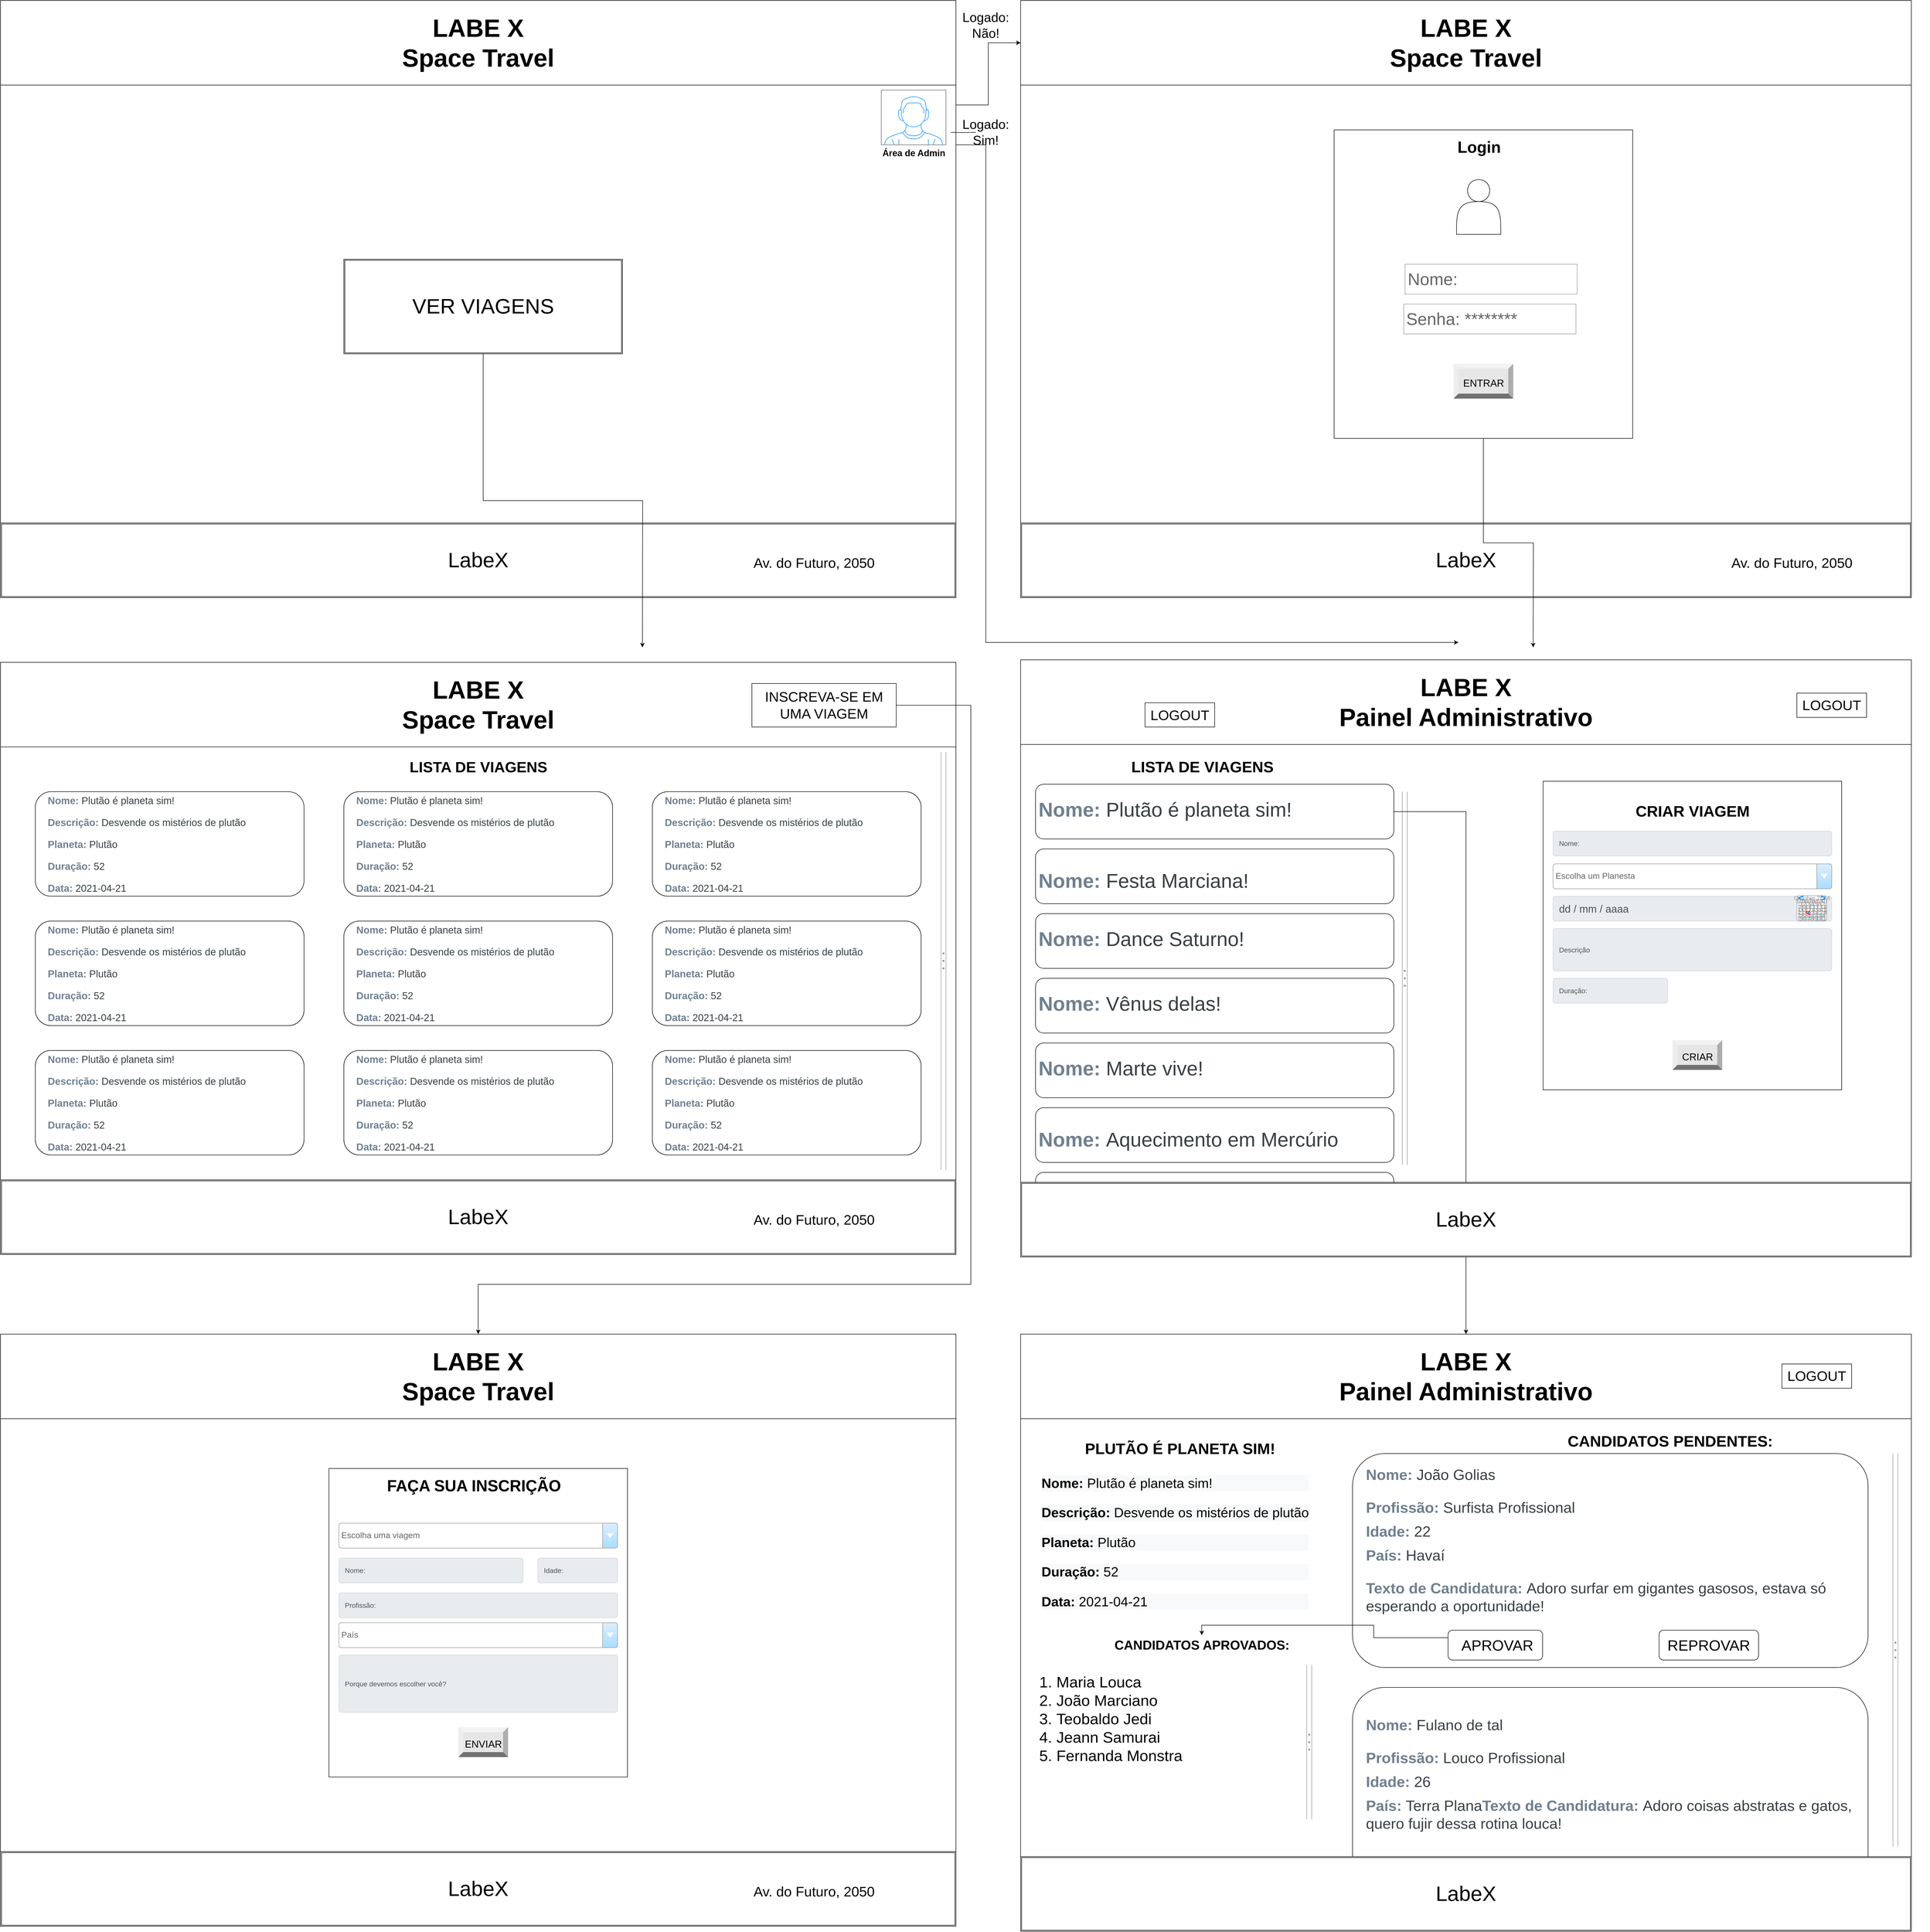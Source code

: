 <mxfile version="14.5.10" type="github">
  <diagram id="TPc17uy_a_bLmTfn4hXm" name="Page-1">
    <mxGraphModel dx="3933" dy="1865" grid="1" gridSize="10" guides="1" tooltips="1" connect="1" arrows="1" fold="1" page="1" pageScale="1" pageWidth="1920" pageHeight="1200" math="0" shadow="0">
      <root>
        <mxCell id="uhxujcsQMTb9jiqaK-6d-0" />
        <mxCell id="uhxujcsQMTb9jiqaK-6d-1" parent="uhxujcsQMTb9jiqaK-6d-0" />
        <mxCell id="qcHzUpOC3n5mlYQ7XM8k-64" value="" style="rounded=0;whiteSpace=wrap;html=1;labelBackgroundColor=none;fontSize=28;fontColor=#000000;" vertex="1" parent="uhxujcsQMTb9jiqaK-6d-1">
          <mxGeometry y="2680" width="1920" height="1190" as="geometry" />
        </mxCell>
        <mxCell id="qcHzUpOC3n5mlYQ7XM8k-77" value="" style="rounded=0;whiteSpace=wrap;html=1;labelBackgroundColor=none;fontSize=32;fontColor=#000000;align=left;" vertex="1" parent="uhxujcsQMTb9jiqaK-6d-1">
          <mxGeometry x="660" y="2950" width="600" height="620" as="geometry" />
        </mxCell>
        <mxCell id="qcHzUpOC3n5mlYQ7XM8k-124" style="edgeStyle=orthogonalEdgeStyle;rounded=0;orthogonalLoop=1;jettySize=auto;html=1;fontSize=32;fontColor=#000000;" edge="1" parent="uhxujcsQMTb9jiqaK-6d-1" source="4sQxQ9YIxLQr8alm6cPx-22" target="qcHzUpOC3n5mlYQ7XM8k-103">
          <mxGeometry relative="1" as="geometry">
            <Array as="points">
              <mxPoint x="1985" y="210" />
              <mxPoint x="1985" y="85" />
            </Array>
          </mxGeometry>
        </mxCell>
        <mxCell id="qcHzUpOC3n5mlYQ7XM8k-282" style="edgeStyle=orthogonalEdgeStyle;rounded=0;orthogonalLoop=1;jettySize=auto;html=1;fontSize=26;fontColor=#000000;startArrow=none;" edge="1" parent="uhxujcsQMTb9jiqaK-6d-1" source="qcHzUpOC3n5mlYQ7XM8k-284">
          <mxGeometry relative="1" as="geometry">
            <mxPoint x="2930" y="1290" as="targetPoint" />
            <mxPoint x="1910" y="265" as="sourcePoint" />
            <Array as="points">
              <mxPoint x="1910" y="290" />
              <mxPoint x="1980" y="290" />
              <mxPoint x="1980" y="1290" />
            </Array>
          </mxGeometry>
        </mxCell>
        <mxCell id="4sQxQ9YIxLQr8alm6cPx-22" value="" style="rounded=0;whiteSpace=wrap;html=1;labelBackgroundColor=none;fontSize=28;fontColor=#000000;" vertex="1" parent="uhxujcsQMTb9jiqaK-6d-1">
          <mxGeometry width="1920" height="1200" as="geometry" />
        </mxCell>
        <mxCell id="4sQxQ9YIxLQr8alm6cPx-6" value="LABE X&lt;br&gt;Space Travel" style="rounded=0;whiteSpace=wrap;html=1;fontStyle=1;labelBackgroundColor=none;fontSize=50;" vertex="1" parent="uhxujcsQMTb9jiqaK-6d-1">
          <mxGeometry width="1920" height="170" as="geometry" />
        </mxCell>
        <mxCell id="4sQxQ9YIxLQr8alm6cPx-7" value="Área de Admin" style="verticalLabelPosition=bottom;shadow=0;dashed=0;align=center;html=1;verticalAlign=top;strokeWidth=1;shape=mxgraph.mockup.containers.userMale;strokeColor=#666666;strokeColor2=#008cff;labelBackgroundColor=none;fontSize=18;fontColor=#000000;fontStyle=1" vertex="1" parent="uhxujcsQMTb9jiqaK-6d-1">
          <mxGeometry x="1770" y="180" width="130" height="110" as="geometry" />
        </mxCell>
        <mxCell id="4sQxQ9YIxLQr8alm6cPx-9" value="VER VIAGENS" style="shape=ext;double=1;rounded=0;whiteSpace=wrap;html=1;labelBackgroundColor=none;fontSize=42;fontColor=#000000;" vertex="1" parent="uhxujcsQMTb9jiqaK-6d-1">
          <mxGeometry x="690" y="520" width="560" height="190" as="geometry" />
        </mxCell>
        <mxCell id="4sQxQ9YIxLQr8alm6cPx-11" value="LabeX" style="shape=ext;double=1;rounded=0;whiteSpace=wrap;html=1;labelBackgroundColor=none;fontSize=42;fontColor=#000000;" vertex="1" parent="uhxujcsQMTb9jiqaK-6d-1">
          <mxGeometry y="1050" width="1920" height="150" as="geometry" />
        </mxCell>
        <mxCell id="4sQxQ9YIxLQr8alm6cPx-12" value="" style="shape=image;html=1;verticalAlign=top;verticalLabelPosition=bottom;labelBackgroundColor=#ffffff;imageAspect=0;aspect=fixed;image=https://cdn4.iconfinder.com/data/icons/social-media-and-logos-12/32/Logo_Whatsapp_telephone_handset-128.png;fontSize=42;fontColor=#000000;" vertex="1" parent="uhxujcsQMTb9jiqaK-6d-1">
          <mxGeometry x="50" y="1095" width="70" height="70" as="geometry" />
        </mxCell>
        <mxCell id="4sQxQ9YIxLQr8alm6cPx-13" value="" style="shape=image;html=1;verticalAlign=top;verticalLabelPosition=bottom;labelBackgroundColor=#ffffff;imageAspect=0;aspect=fixed;image=https://cdn3.iconfinder.com/data/icons/peelicons-vol-1/50/Facebook-128.png;fontSize=42;fontColor=#000000;" vertex="1" parent="uhxujcsQMTb9jiqaK-6d-1">
          <mxGeometry x="150" y="1090" width="80" height="80" as="geometry" />
        </mxCell>
        <mxCell id="4sQxQ9YIxLQr8alm6cPx-14" value="" style="shape=image;html=1;verticalAlign=top;verticalLabelPosition=bottom;labelBackgroundColor=#ffffff;imageAspect=0;aspect=fixed;image=https://cdn4.iconfinder.com/data/icons/social-media-and-logos-12/32/Logo_Instagram-128.png;fontSize=42;fontColor=#000000;" vertex="1" parent="uhxujcsQMTb9jiqaK-6d-1">
          <mxGeometry x="260" y="1086" width="88" height="88" as="geometry" />
        </mxCell>
        <mxCell id="4sQxQ9YIxLQr8alm6cPx-15" value="" style="shape=image;html=1;verticalAlign=top;verticalLabelPosition=bottom;labelBackgroundColor=#ffffff;imageAspect=0;aspect=fixed;image=https://cdn2.iconfinder.com/data/icons/social-media-2198/64/twitter_social_media_network-128.png;fontSize=42;fontColor=#000000;" vertex="1" parent="uhxujcsQMTb9jiqaK-6d-1">
          <mxGeometry x="360" y="1076" width="108" height="108" as="geometry" />
        </mxCell>
        <mxCell id="4sQxQ9YIxLQr8alm6cPx-17" value="Av. do Futuro, 2050&lt;br style=&quot;font-size: 28px;&quot;&gt;" style="text;html=1;strokeColor=none;fillColor=none;align=center;verticalAlign=middle;whiteSpace=wrap;rounded=0;labelBackgroundColor=none;fontSize=28;fontColor=#000000;" vertex="1" parent="uhxujcsQMTb9jiqaK-6d-1">
          <mxGeometry x="1380" y="1120" width="510" height="20" as="geometry" />
        </mxCell>
        <mxCell id="qcHzUpOC3n5mlYQ7XM8k-15" value="" style="rounded=0;whiteSpace=wrap;html=1;labelBackgroundColor=none;fontSize=28;fontColor=#000000;" vertex="1" parent="uhxujcsQMTb9jiqaK-6d-1">
          <mxGeometry y="1330" width="1920" height="1190" as="geometry" />
        </mxCell>
        <mxCell id="qcHzUpOC3n5mlYQ7XM8k-16" value="LABE X&lt;br&gt;Space Travel" style="rounded=0;whiteSpace=wrap;html=1;fontStyle=1;labelBackgroundColor=none;fontSize=50;" vertex="1" parent="uhxujcsQMTb9jiqaK-6d-1">
          <mxGeometry y="1330" width="1920" height="170" as="geometry" />
        </mxCell>
        <mxCell id="qcHzUpOC3n5mlYQ7XM8k-26" value="LabeX" style="shape=ext;double=1;rounded=0;whiteSpace=wrap;html=1;labelBackgroundColor=none;fontSize=42;fontColor=#000000;" vertex="1" parent="uhxujcsQMTb9jiqaK-6d-1">
          <mxGeometry y="2370" width="1920" height="150" as="geometry" />
        </mxCell>
        <mxCell id="qcHzUpOC3n5mlYQ7XM8k-27" value="" style="shape=image;html=1;verticalAlign=top;verticalLabelPosition=bottom;labelBackgroundColor=#ffffff;imageAspect=0;aspect=fixed;image=https://cdn4.iconfinder.com/data/icons/social-media-and-logos-12/32/Logo_Whatsapp_telephone_handset-128.png;fontSize=42;fontColor=#000000;" vertex="1" parent="uhxujcsQMTb9jiqaK-6d-1">
          <mxGeometry x="50" y="2415" width="70" height="70" as="geometry" />
        </mxCell>
        <mxCell id="qcHzUpOC3n5mlYQ7XM8k-28" value="" style="shape=image;html=1;verticalAlign=top;verticalLabelPosition=bottom;labelBackgroundColor=#ffffff;imageAspect=0;aspect=fixed;image=https://cdn3.iconfinder.com/data/icons/peelicons-vol-1/50/Facebook-128.png;fontSize=42;fontColor=#000000;" vertex="1" parent="uhxujcsQMTb9jiqaK-6d-1">
          <mxGeometry x="150" y="2410" width="80" height="80" as="geometry" />
        </mxCell>
        <mxCell id="qcHzUpOC3n5mlYQ7XM8k-29" value="" style="shape=image;html=1;verticalAlign=top;verticalLabelPosition=bottom;labelBackgroundColor=#ffffff;imageAspect=0;aspect=fixed;image=https://cdn4.iconfinder.com/data/icons/social-media-and-logos-12/32/Logo_Instagram-128.png;fontSize=42;fontColor=#000000;" vertex="1" parent="uhxujcsQMTb9jiqaK-6d-1">
          <mxGeometry x="260" y="2406" width="88" height="88" as="geometry" />
        </mxCell>
        <mxCell id="qcHzUpOC3n5mlYQ7XM8k-30" value="" style="shape=image;html=1;verticalAlign=top;verticalLabelPosition=bottom;labelBackgroundColor=#ffffff;imageAspect=0;aspect=fixed;image=https://cdn2.iconfinder.com/data/icons/social-media-2198/64/twitter_social_media_network-128.png;fontSize=42;fontColor=#000000;" vertex="1" parent="uhxujcsQMTb9jiqaK-6d-1">
          <mxGeometry x="360" y="2396" width="108" height="108" as="geometry" />
        </mxCell>
        <mxCell id="qcHzUpOC3n5mlYQ7XM8k-31" value="Av. do Futuro, 2050&lt;br style=&quot;font-size: 28px;&quot;&gt;" style="text;html=1;strokeColor=none;fillColor=none;align=center;verticalAlign=middle;whiteSpace=wrap;rounded=0;labelBackgroundColor=none;fontSize=28;fontColor=#000000;" vertex="1" parent="uhxujcsQMTb9jiqaK-6d-1">
          <mxGeometry x="1380" y="2440" width="510" height="20" as="geometry" />
        </mxCell>
        <mxCell id="qcHzUpOC3n5mlYQ7XM8k-101" style="edgeStyle=orthogonalEdgeStyle;rounded=0;orthogonalLoop=1;jettySize=auto;html=1;exitX=1;exitY=0.5;exitDx=0;exitDy=0;fontSize=32;fontColor=#000000;" edge="1" parent="uhxujcsQMTb9jiqaK-6d-1" source="qcHzUpOC3n5mlYQ7XM8k-33" target="qcHzUpOC3n5mlYQ7XM8k-71">
          <mxGeometry relative="1" as="geometry">
            <Array as="points">
              <mxPoint x="1950" y="1416" />
              <mxPoint x="1950" y="2580" />
              <mxPoint x="960" y="2580" />
            </Array>
          </mxGeometry>
        </mxCell>
        <mxCell id="qcHzUpOC3n5mlYQ7XM8k-33" value="INSCREVA-SE EM UMA VIAGEM" style="rounded=0;whiteSpace=wrap;html=1;labelBackgroundColor=none;fontSize=28;fontColor=#000000;" vertex="1" parent="uhxujcsQMTb9jiqaK-6d-1">
          <mxGeometry x="1510" y="1372.5" width="290" height="87.5" as="geometry" />
        </mxCell>
        <mxCell id="qcHzUpOC3n5mlYQ7XM8k-35" value="" style="shape=image;html=1;verticalAlign=top;verticalLabelPosition=bottom;labelBackgroundColor=#ffffff;imageAspect=0;aspect=fixed;image=https://cdn2.iconfinder.com/data/icons/navigation-set-arrows-part-two/32/Arrow_Left-128.png;fontSize=28;fontColor=#000000;" vertex="1" parent="uhxujcsQMTb9jiqaK-6d-1">
          <mxGeometry x="40" y="1352" width="128" height="128" as="geometry" />
        </mxCell>
        <mxCell id="qcHzUpOC3n5mlYQ7XM8k-37" value="LISTA DE VIAGENS" style="text;strokeColor=none;fillColor=none;html=1;fontSize=30;fontStyle=1;verticalAlign=middle;align=center;labelBackgroundColor=none;fontColor=#000000;" vertex="1" parent="uhxujcsQMTb9jiqaK-6d-1">
          <mxGeometry x="785" y="1520" width="350" height="40" as="geometry" />
        </mxCell>
        <mxCell id="qcHzUpOC3n5mlYQ7XM8k-38" value="&lt;p style=&quot;color: rgb(57, 65, 69); font-size: 20px; font-style: normal; font-weight: 400; letter-spacing: normal; text-indent: 0px; text-transform: none; word-spacing: 0px;&quot;&gt;&lt;b style=&quot;color: slategray; font-size: 20px;&quot;&gt;Nome:&lt;/b&gt;&lt;span style=&quot;font-size: 20px;&quot;&gt;&amp;nbsp;&lt;/span&gt;Plutão é planeta sim!&lt;/p&gt;&lt;p style=&quot;color: rgb(57, 65, 69); font-size: 20px; font-style: normal; font-weight: 400; letter-spacing: normal; text-indent: 0px; text-transform: none; word-spacing: 0px;&quot;&gt;&lt;b style=&quot;color: slategray; font-size: 20px;&quot;&gt;Descrição:&lt;/b&gt;&lt;span style=&quot;font-size: 20px;&quot;&gt;&amp;nbsp;&lt;/span&gt;Desvende os mistérios de plutão&lt;/p&gt;&lt;p style=&quot;color: rgb(57, 65, 69); font-size: 20px; font-style: normal; font-weight: 400; letter-spacing: normal; text-indent: 0px; text-transform: none; word-spacing: 0px;&quot;&gt;&lt;b style=&quot;color: slategray; font-size: 20px;&quot;&gt;Planeta:&lt;/b&gt;&lt;span style=&quot;font-size: 20px;&quot;&gt;&amp;nbsp;&lt;/span&gt;Plutão&lt;/p&gt;&lt;p style=&quot;color: rgb(57, 65, 69); font-size: 20px; font-style: normal; font-weight: 400; letter-spacing: normal; text-indent: 0px; text-transform: none; word-spacing: 0px;&quot;&gt;&lt;b style=&quot;color: slategray; font-size: 20px;&quot;&gt;Duração:&lt;/b&gt;&lt;span style=&quot;font-size: 20px;&quot;&gt;&amp;nbsp;&lt;/span&gt;52&lt;/p&gt;&lt;p style=&quot;color: rgb(57, 65, 69); font-size: 20px; font-style: normal; font-weight: 400; letter-spacing: normal; text-indent: 0px; text-transform: none; word-spacing: 0px;&quot;&gt;&lt;b style=&quot;color: slategray; font-size: 20px;&quot;&gt;Data:&lt;/b&gt;&lt;span style=&quot;font-size: 20px;&quot;&gt;&amp;nbsp;&lt;/span&gt;2021-04-21&lt;/p&gt;" style="rounded=1;whiteSpace=wrap;html=1;labelBackgroundColor=none;fontSize=20;fontColor=#000000;align=left;spacingLeft=23;" vertex="1" parent="uhxujcsQMTb9jiqaK-6d-1">
          <mxGeometry x="70" y="1590" width="540" height="210" as="geometry" />
        </mxCell>
        <mxCell id="qcHzUpOC3n5mlYQ7XM8k-41" value="" style="rounded=1;whiteSpace=wrap;html=1;labelBackgroundColor=none;fontSize=30;fontColor=#000000;" vertex="1" parent="uhxujcsQMTb9jiqaK-6d-1">
          <mxGeometry x="690" y="1590" width="540" height="210" as="geometry" />
        </mxCell>
        <mxCell id="qcHzUpOC3n5mlYQ7XM8k-42" value="" style="rounded=1;whiteSpace=wrap;html=1;labelBackgroundColor=none;fontSize=30;fontColor=#000000;" vertex="1" parent="uhxujcsQMTb9jiqaK-6d-1">
          <mxGeometry x="1310" y="1590" width="540" height="210" as="geometry" />
        </mxCell>
        <mxCell id="qcHzUpOC3n5mlYQ7XM8k-43" value="" style="rounded=1;whiteSpace=wrap;html=1;labelBackgroundColor=none;fontSize=30;fontColor=#000000;" vertex="1" parent="uhxujcsQMTb9jiqaK-6d-1">
          <mxGeometry x="70" y="1850" width="540" height="210" as="geometry" />
        </mxCell>
        <mxCell id="qcHzUpOC3n5mlYQ7XM8k-44" value="" style="rounded=1;whiteSpace=wrap;html=1;labelBackgroundColor=none;fontSize=30;fontColor=#000000;" vertex="1" parent="uhxujcsQMTb9jiqaK-6d-1">
          <mxGeometry x="690" y="1850" width="540" height="210" as="geometry" />
        </mxCell>
        <mxCell id="qcHzUpOC3n5mlYQ7XM8k-45" value="" style="rounded=1;whiteSpace=wrap;html=1;labelBackgroundColor=none;fontSize=30;fontColor=#000000;" vertex="1" parent="uhxujcsQMTb9jiqaK-6d-1">
          <mxGeometry x="1310" y="1850" width="540" height="210" as="geometry" />
        </mxCell>
        <mxCell id="qcHzUpOC3n5mlYQ7XM8k-46" value="" style="rounded=1;whiteSpace=wrap;html=1;labelBackgroundColor=none;fontSize=30;fontColor=#000000;" vertex="1" parent="uhxujcsQMTb9jiqaK-6d-1">
          <mxGeometry x="70" y="2110" width="540" height="210" as="geometry" />
        </mxCell>
        <mxCell id="qcHzUpOC3n5mlYQ7XM8k-47" value="" style="rounded=1;whiteSpace=wrap;html=1;labelBackgroundColor=none;fontSize=30;fontColor=#000000;" vertex="1" parent="uhxujcsQMTb9jiqaK-6d-1">
          <mxGeometry x="690" y="2110" width="540" height="210" as="geometry" />
        </mxCell>
        <mxCell id="qcHzUpOC3n5mlYQ7XM8k-48" value="" style="rounded=1;whiteSpace=wrap;html=1;labelBackgroundColor=none;fontSize=30;fontColor=#000000;" vertex="1" parent="uhxujcsQMTb9jiqaK-6d-1">
          <mxGeometry x="1310" y="2110" width="540" height="210" as="geometry" />
        </mxCell>
        <mxCell id="qcHzUpOC3n5mlYQ7XM8k-49" value="" style="verticalLabelPosition=bottom;shadow=0;dashed=0;align=center;html=1;verticalAlign=top;strokeWidth=1;shape=mxgraph.mockup.forms.splitter;strokeColor=#999999;direction=north;labelBackgroundColor=none;fontSize=30;fontColor=#000000;" vertex="1" parent="uhxujcsQMTb9jiqaK-6d-1">
          <mxGeometry x="1880" y="1510" width="30" height="840" as="geometry" />
        </mxCell>
        <mxCell id="qcHzUpOC3n5mlYQ7XM8k-52" value="&lt;p style=&quot;color: rgb(57, 65, 69); font-size: 20px; font-style: normal; font-weight: 400; letter-spacing: normal; text-indent: 0px; text-transform: none; word-spacing: 0px;&quot;&gt;&lt;b style=&quot;color: slategray; font-size: 20px;&quot;&gt;Nome:&lt;/b&gt;&lt;span style=&quot;font-size: 20px;&quot;&gt;&amp;nbsp;&lt;/span&gt;Plutão é planeta sim!&lt;/p&gt;&lt;p style=&quot;color: rgb(57, 65, 69); font-size: 20px; font-style: normal; font-weight: 400; letter-spacing: normal; text-indent: 0px; text-transform: none; word-spacing: 0px;&quot;&gt;&lt;b style=&quot;color: slategray; font-size: 20px;&quot;&gt;Descrição:&lt;/b&gt;&lt;span style=&quot;font-size: 20px;&quot;&gt;&amp;nbsp;&lt;/span&gt;Desvende os mistérios de plutão&lt;/p&gt;&lt;p style=&quot;color: rgb(57, 65, 69); font-size: 20px; font-style: normal; font-weight: 400; letter-spacing: normal; text-indent: 0px; text-transform: none; word-spacing: 0px;&quot;&gt;&lt;b style=&quot;color: slategray; font-size: 20px;&quot;&gt;Planeta:&lt;/b&gt;&lt;span style=&quot;font-size: 20px;&quot;&gt;&amp;nbsp;&lt;/span&gt;Plutão&lt;/p&gt;&lt;p style=&quot;color: rgb(57, 65, 69); font-size: 20px; font-style: normal; font-weight: 400; letter-spacing: normal; text-indent: 0px; text-transform: none; word-spacing: 0px;&quot;&gt;&lt;b style=&quot;color: slategray; font-size: 20px;&quot;&gt;Duração:&lt;/b&gt;&lt;span style=&quot;font-size: 20px;&quot;&gt;&amp;nbsp;&lt;/span&gt;52&lt;/p&gt;&lt;p style=&quot;color: rgb(57, 65, 69); font-size: 20px; font-style: normal; font-weight: 400; letter-spacing: normal; text-indent: 0px; text-transform: none; word-spacing: 0px;&quot;&gt;&lt;b style=&quot;color: slategray; font-size: 20px;&quot;&gt;Data:&lt;/b&gt;&lt;span style=&quot;font-size: 20px;&quot;&gt;&amp;nbsp;&lt;/span&gt;2021-04-21&lt;/p&gt;" style="rounded=1;whiteSpace=wrap;html=1;labelBackgroundColor=none;fontSize=20;fontColor=#000000;align=left;spacingLeft=23;" vertex="1" parent="uhxujcsQMTb9jiqaK-6d-1">
          <mxGeometry x="690" y="1590" width="540" height="210" as="geometry" />
        </mxCell>
        <mxCell id="qcHzUpOC3n5mlYQ7XM8k-53" value="&lt;p style=&quot;color: rgb(57, 65, 69); font-size: 20px; font-style: normal; font-weight: 400; letter-spacing: normal; text-indent: 0px; text-transform: none; word-spacing: 0px;&quot;&gt;&lt;b style=&quot;color: slategray; font-size: 20px;&quot;&gt;Nome:&lt;/b&gt;&lt;span style=&quot;font-size: 20px;&quot;&gt;&amp;nbsp;&lt;/span&gt;Plutão é planeta sim!&lt;/p&gt;&lt;p style=&quot;color: rgb(57, 65, 69); font-size: 20px; font-style: normal; font-weight: 400; letter-spacing: normal; text-indent: 0px; text-transform: none; word-spacing: 0px;&quot;&gt;&lt;b style=&quot;color: slategray; font-size: 20px;&quot;&gt;Descrição:&lt;/b&gt;&lt;span style=&quot;font-size: 20px;&quot;&gt;&amp;nbsp;&lt;/span&gt;Desvende os mistérios de plutão&lt;/p&gt;&lt;p style=&quot;color: rgb(57, 65, 69); font-size: 20px; font-style: normal; font-weight: 400; letter-spacing: normal; text-indent: 0px; text-transform: none; word-spacing: 0px;&quot;&gt;&lt;b style=&quot;color: slategray; font-size: 20px;&quot;&gt;Planeta:&lt;/b&gt;&lt;span style=&quot;font-size: 20px;&quot;&gt;&amp;nbsp;&lt;/span&gt;Plutão&lt;/p&gt;&lt;p style=&quot;color: rgb(57, 65, 69); font-size: 20px; font-style: normal; font-weight: 400; letter-spacing: normal; text-indent: 0px; text-transform: none; word-spacing: 0px;&quot;&gt;&lt;b style=&quot;color: slategray; font-size: 20px;&quot;&gt;Duração:&lt;/b&gt;&lt;span style=&quot;font-size: 20px;&quot;&gt;&amp;nbsp;&lt;/span&gt;52&lt;/p&gt;&lt;p style=&quot;color: rgb(57, 65, 69); font-size: 20px; font-style: normal; font-weight: 400; letter-spacing: normal; text-indent: 0px; text-transform: none; word-spacing: 0px;&quot;&gt;&lt;b style=&quot;color: slategray; font-size: 20px;&quot;&gt;Data:&lt;/b&gt;&lt;span style=&quot;font-size: 20px;&quot;&gt;&amp;nbsp;&lt;/span&gt;2021-04-21&lt;/p&gt;" style="rounded=1;whiteSpace=wrap;html=1;labelBackgroundColor=none;fontSize=20;fontColor=#000000;align=left;spacingLeft=23;" vertex="1" parent="uhxujcsQMTb9jiqaK-6d-1">
          <mxGeometry x="1310" y="1590" width="540" height="210" as="geometry" />
        </mxCell>
        <mxCell id="qcHzUpOC3n5mlYQ7XM8k-54" value="&lt;p style=&quot;color: rgb(57, 65, 69); font-size: 20px; font-style: normal; font-weight: 400; letter-spacing: normal; text-indent: 0px; text-transform: none; word-spacing: 0px;&quot;&gt;&lt;b style=&quot;color: slategray; font-size: 20px;&quot;&gt;Nome:&lt;/b&gt;&lt;span style=&quot;font-size: 20px;&quot;&gt;&amp;nbsp;&lt;/span&gt;Plutão é planeta sim!&lt;/p&gt;&lt;p style=&quot;color: rgb(57, 65, 69); font-size: 20px; font-style: normal; font-weight: 400; letter-spacing: normal; text-indent: 0px; text-transform: none; word-spacing: 0px;&quot;&gt;&lt;b style=&quot;color: slategray; font-size: 20px;&quot;&gt;Descrição:&lt;/b&gt;&lt;span style=&quot;font-size: 20px;&quot;&gt;&amp;nbsp;&lt;/span&gt;Desvende os mistérios de plutão&lt;/p&gt;&lt;p style=&quot;color: rgb(57, 65, 69); font-size: 20px; font-style: normal; font-weight: 400; letter-spacing: normal; text-indent: 0px; text-transform: none; word-spacing: 0px;&quot;&gt;&lt;b style=&quot;color: slategray; font-size: 20px;&quot;&gt;Planeta:&lt;/b&gt;&lt;span style=&quot;font-size: 20px;&quot;&gt;&amp;nbsp;&lt;/span&gt;Plutão&lt;/p&gt;&lt;p style=&quot;color: rgb(57, 65, 69); font-size: 20px; font-style: normal; font-weight: 400; letter-spacing: normal; text-indent: 0px; text-transform: none; word-spacing: 0px;&quot;&gt;&lt;b style=&quot;color: slategray; font-size: 20px;&quot;&gt;Duração:&lt;/b&gt;&lt;span style=&quot;font-size: 20px;&quot;&gt;&amp;nbsp;&lt;/span&gt;52&lt;/p&gt;&lt;p style=&quot;color: rgb(57, 65, 69); font-size: 20px; font-style: normal; font-weight: 400; letter-spacing: normal; text-indent: 0px; text-transform: none; word-spacing: 0px;&quot;&gt;&lt;b style=&quot;color: slategray; font-size: 20px;&quot;&gt;Data:&lt;/b&gt;&lt;span style=&quot;font-size: 20px;&quot;&gt;&amp;nbsp;&lt;/span&gt;2021-04-21&lt;/p&gt;" style="rounded=1;whiteSpace=wrap;html=1;labelBackgroundColor=none;fontSize=20;fontColor=#000000;align=left;spacingLeft=23;" vertex="1" parent="uhxujcsQMTb9jiqaK-6d-1">
          <mxGeometry x="70" y="1850" width="540" height="210" as="geometry" />
        </mxCell>
        <mxCell id="qcHzUpOC3n5mlYQ7XM8k-55" value="&lt;p style=&quot;color: rgb(57, 65, 69); font-size: 20px; font-style: normal; font-weight: 400; letter-spacing: normal; text-indent: 0px; text-transform: none; word-spacing: 0px;&quot;&gt;&lt;b style=&quot;color: slategray; font-size: 20px;&quot;&gt;Nome:&lt;/b&gt;&lt;span style=&quot;font-size: 20px;&quot;&gt;&amp;nbsp;&lt;/span&gt;Plutão é planeta sim!&lt;/p&gt;&lt;p style=&quot;color: rgb(57, 65, 69); font-size: 20px; font-style: normal; font-weight: 400; letter-spacing: normal; text-indent: 0px; text-transform: none; word-spacing: 0px;&quot;&gt;&lt;b style=&quot;color: slategray; font-size: 20px;&quot;&gt;Descrição:&lt;/b&gt;&lt;span style=&quot;font-size: 20px;&quot;&gt;&amp;nbsp;&lt;/span&gt;Desvende os mistérios de plutão&lt;/p&gt;&lt;p style=&quot;color: rgb(57, 65, 69); font-size: 20px; font-style: normal; font-weight: 400; letter-spacing: normal; text-indent: 0px; text-transform: none; word-spacing: 0px;&quot;&gt;&lt;b style=&quot;color: slategray; font-size: 20px;&quot;&gt;Planeta:&lt;/b&gt;&lt;span style=&quot;font-size: 20px;&quot;&gt;&amp;nbsp;&lt;/span&gt;Plutão&lt;/p&gt;&lt;p style=&quot;color: rgb(57, 65, 69); font-size: 20px; font-style: normal; font-weight: 400; letter-spacing: normal; text-indent: 0px; text-transform: none; word-spacing: 0px;&quot;&gt;&lt;b style=&quot;color: slategray; font-size: 20px;&quot;&gt;Duração:&lt;/b&gt;&lt;span style=&quot;font-size: 20px;&quot;&gt;&amp;nbsp;&lt;/span&gt;52&lt;/p&gt;&lt;p style=&quot;color: rgb(57, 65, 69); font-size: 20px; font-style: normal; font-weight: 400; letter-spacing: normal; text-indent: 0px; text-transform: none; word-spacing: 0px;&quot;&gt;&lt;b style=&quot;color: slategray; font-size: 20px;&quot;&gt;Data:&lt;/b&gt;&lt;span style=&quot;font-size: 20px;&quot;&gt;&amp;nbsp;&lt;/span&gt;2021-04-21&lt;/p&gt;" style="rounded=1;whiteSpace=wrap;html=1;labelBackgroundColor=none;fontSize=20;fontColor=#000000;align=left;spacingLeft=23;" vertex="1" parent="uhxujcsQMTb9jiqaK-6d-1">
          <mxGeometry x="690" y="1850" width="540" height="210" as="geometry" />
        </mxCell>
        <mxCell id="qcHzUpOC3n5mlYQ7XM8k-56" value="&lt;p style=&quot;color: rgb(57, 65, 69); font-size: 20px; font-style: normal; font-weight: 400; letter-spacing: normal; text-indent: 0px; text-transform: none; word-spacing: 0px;&quot;&gt;&lt;b style=&quot;color: slategray; font-size: 20px;&quot;&gt;Nome:&lt;/b&gt;&lt;span style=&quot;font-size: 20px;&quot;&gt;&amp;nbsp;&lt;/span&gt;Plutão é planeta sim!&lt;/p&gt;&lt;p style=&quot;color: rgb(57, 65, 69); font-size: 20px; font-style: normal; font-weight: 400; letter-spacing: normal; text-indent: 0px; text-transform: none; word-spacing: 0px;&quot;&gt;&lt;b style=&quot;color: slategray; font-size: 20px;&quot;&gt;Descrição:&lt;/b&gt;&lt;span style=&quot;font-size: 20px;&quot;&gt;&amp;nbsp;&lt;/span&gt;Desvende os mistérios de plutão&lt;/p&gt;&lt;p style=&quot;color: rgb(57, 65, 69); font-size: 20px; font-style: normal; font-weight: 400; letter-spacing: normal; text-indent: 0px; text-transform: none; word-spacing: 0px;&quot;&gt;&lt;b style=&quot;color: slategray; font-size: 20px;&quot;&gt;Planeta:&lt;/b&gt;&lt;span style=&quot;font-size: 20px;&quot;&gt;&amp;nbsp;&lt;/span&gt;Plutão&lt;/p&gt;&lt;p style=&quot;color: rgb(57, 65, 69); font-size: 20px; font-style: normal; font-weight: 400; letter-spacing: normal; text-indent: 0px; text-transform: none; word-spacing: 0px;&quot;&gt;&lt;b style=&quot;color: slategray; font-size: 20px;&quot;&gt;Duração:&lt;/b&gt;&lt;span style=&quot;font-size: 20px;&quot;&gt;&amp;nbsp;&lt;/span&gt;52&lt;/p&gt;&lt;p style=&quot;color: rgb(57, 65, 69); font-size: 20px; font-style: normal; font-weight: 400; letter-spacing: normal; text-indent: 0px; text-transform: none; word-spacing: 0px;&quot;&gt;&lt;b style=&quot;color: slategray; font-size: 20px;&quot;&gt;Data:&lt;/b&gt;&lt;span style=&quot;font-size: 20px;&quot;&gt;&amp;nbsp;&lt;/span&gt;2021-04-21&lt;/p&gt;" style="rounded=1;whiteSpace=wrap;html=1;labelBackgroundColor=none;fontSize=20;fontColor=#000000;align=left;spacingLeft=23;" vertex="1" parent="uhxujcsQMTb9jiqaK-6d-1">
          <mxGeometry x="1310" y="1850" width="540" height="210" as="geometry" />
        </mxCell>
        <mxCell id="qcHzUpOC3n5mlYQ7XM8k-60" value="&lt;p style=&quot;color: rgb(57, 65, 69); font-size: 20px; font-style: normal; font-weight: 400; letter-spacing: normal; text-indent: 0px; text-transform: none; word-spacing: 0px;&quot;&gt;&lt;b style=&quot;color: slategray; font-size: 20px;&quot;&gt;Nome:&lt;/b&gt;&lt;span style=&quot;font-size: 20px;&quot;&gt;&amp;nbsp;&lt;/span&gt;Plutão é planeta sim!&lt;/p&gt;&lt;p style=&quot;color: rgb(57, 65, 69); font-size: 20px; font-style: normal; font-weight: 400; letter-spacing: normal; text-indent: 0px; text-transform: none; word-spacing: 0px;&quot;&gt;&lt;b style=&quot;color: slategray; font-size: 20px;&quot;&gt;Descrição:&lt;/b&gt;&lt;span style=&quot;font-size: 20px;&quot;&gt;&amp;nbsp;&lt;/span&gt;Desvende os mistérios de plutão&lt;/p&gt;&lt;p style=&quot;color: rgb(57, 65, 69); font-size: 20px; font-style: normal; font-weight: 400; letter-spacing: normal; text-indent: 0px; text-transform: none; word-spacing: 0px;&quot;&gt;&lt;b style=&quot;color: slategray; font-size: 20px;&quot;&gt;Planeta:&lt;/b&gt;&lt;span style=&quot;font-size: 20px;&quot;&gt;&amp;nbsp;&lt;/span&gt;Plutão&lt;/p&gt;&lt;p style=&quot;color: rgb(57, 65, 69); font-size: 20px; font-style: normal; font-weight: 400; letter-spacing: normal; text-indent: 0px; text-transform: none; word-spacing: 0px;&quot;&gt;&lt;b style=&quot;color: slategray; font-size: 20px;&quot;&gt;Duração:&lt;/b&gt;&lt;span style=&quot;font-size: 20px;&quot;&gt;&amp;nbsp;&lt;/span&gt;52&lt;/p&gt;&lt;p style=&quot;color: rgb(57, 65, 69); font-size: 20px; font-style: normal; font-weight: 400; letter-spacing: normal; text-indent: 0px; text-transform: none; word-spacing: 0px;&quot;&gt;&lt;b style=&quot;color: slategray; font-size: 20px;&quot;&gt;Data:&lt;/b&gt;&lt;span style=&quot;font-size: 20px;&quot;&gt;&amp;nbsp;&lt;/span&gt;2021-04-21&lt;/p&gt;" style="rounded=1;whiteSpace=wrap;html=1;labelBackgroundColor=none;fontSize=20;fontColor=#000000;align=left;spacingLeft=23;" vertex="1" parent="uhxujcsQMTb9jiqaK-6d-1">
          <mxGeometry x="70" y="2110" width="540" height="210" as="geometry" />
        </mxCell>
        <mxCell id="qcHzUpOC3n5mlYQ7XM8k-61" value="&lt;p style=&quot;color: rgb(57, 65, 69); font-size: 20px; font-style: normal; font-weight: 400; letter-spacing: normal; text-indent: 0px; text-transform: none; word-spacing: 0px;&quot;&gt;&lt;b style=&quot;color: slategray; font-size: 20px;&quot;&gt;Nome:&lt;/b&gt;&lt;span style=&quot;font-size: 20px;&quot;&gt;&amp;nbsp;&lt;/span&gt;Plutão é planeta sim!&lt;/p&gt;&lt;p style=&quot;color: rgb(57, 65, 69); font-size: 20px; font-style: normal; font-weight: 400; letter-spacing: normal; text-indent: 0px; text-transform: none; word-spacing: 0px;&quot;&gt;&lt;b style=&quot;color: slategray; font-size: 20px;&quot;&gt;Descrição:&lt;/b&gt;&lt;span style=&quot;font-size: 20px;&quot;&gt;&amp;nbsp;&lt;/span&gt;Desvende os mistérios de plutão&lt;/p&gt;&lt;p style=&quot;color: rgb(57, 65, 69); font-size: 20px; font-style: normal; font-weight: 400; letter-spacing: normal; text-indent: 0px; text-transform: none; word-spacing: 0px;&quot;&gt;&lt;b style=&quot;color: slategray; font-size: 20px;&quot;&gt;Planeta:&lt;/b&gt;&lt;span style=&quot;font-size: 20px;&quot;&gt;&amp;nbsp;&lt;/span&gt;Plutão&lt;/p&gt;&lt;p style=&quot;color: rgb(57, 65, 69); font-size: 20px; font-style: normal; font-weight: 400; letter-spacing: normal; text-indent: 0px; text-transform: none; word-spacing: 0px;&quot;&gt;&lt;b style=&quot;color: slategray; font-size: 20px;&quot;&gt;Duração:&lt;/b&gt;&lt;span style=&quot;font-size: 20px;&quot;&gt;&amp;nbsp;&lt;/span&gt;52&lt;/p&gt;&lt;p style=&quot;color: rgb(57, 65, 69); font-size: 20px; font-style: normal; font-weight: 400; letter-spacing: normal; text-indent: 0px; text-transform: none; word-spacing: 0px;&quot;&gt;&lt;b style=&quot;color: slategray; font-size: 20px;&quot;&gt;Data:&lt;/b&gt;&lt;span style=&quot;font-size: 20px;&quot;&gt;&amp;nbsp;&lt;/span&gt;2021-04-21&lt;/p&gt;" style="rounded=1;whiteSpace=wrap;html=1;labelBackgroundColor=none;fontSize=20;fontColor=#000000;align=left;spacingLeft=23;" vertex="1" parent="uhxujcsQMTb9jiqaK-6d-1">
          <mxGeometry x="690" y="2110" width="540" height="210" as="geometry" />
        </mxCell>
        <mxCell id="qcHzUpOC3n5mlYQ7XM8k-62" value="&lt;p style=&quot;color: rgb(57, 65, 69); font-size: 20px; font-style: normal; font-weight: 400; letter-spacing: normal; text-indent: 0px; text-transform: none; word-spacing: 0px;&quot;&gt;&lt;b style=&quot;color: slategray; font-size: 20px;&quot;&gt;Nome:&lt;/b&gt;&lt;span style=&quot;font-size: 20px;&quot;&gt;&amp;nbsp;&lt;/span&gt;Plutão é planeta sim!&lt;/p&gt;&lt;p style=&quot;color: rgb(57, 65, 69); font-size: 20px; font-style: normal; font-weight: 400; letter-spacing: normal; text-indent: 0px; text-transform: none; word-spacing: 0px;&quot;&gt;&lt;b style=&quot;color: slategray; font-size: 20px;&quot;&gt;Descrição:&lt;/b&gt;&lt;span style=&quot;font-size: 20px;&quot;&gt;&amp;nbsp;&lt;/span&gt;Desvende os mistérios de plutão&lt;/p&gt;&lt;p style=&quot;color: rgb(57, 65, 69); font-size: 20px; font-style: normal; font-weight: 400; letter-spacing: normal; text-indent: 0px; text-transform: none; word-spacing: 0px;&quot;&gt;&lt;b style=&quot;color: slategray; font-size: 20px;&quot;&gt;Planeta:&lt;/b&gt;&lt;span style=&quot;font-size: 20px;&quot;&gt;&amp;nbsp;&lt;/span&gt;Plutão&lt;/p&gt;&lt;p style=&quot;color: rgb(57, 65, 69); font-size: 20px; font-style: normal; font-weight: 400; letter-spacing: normal; text-indent: 0px; text-transform: none; word-spacing: 0px;&quot;&gt;&lt;b style=&quot;color: slategray; font-size: 20px;&quot;&gt;Duração:&lt;/b&gt;&lt;span style=&quot;font-size: 20px;&quot;&gt;&amp;nbsp;&lt;/span&gt;52&lt;/p&gt;&lt;p style=&quot;color: rgb(57, 65, 69); font-size: 20px; font-style: normal; font-weight: 400; letter-spacing: normal; text-indent: 0px; text-transform: none; word-spacing: 0px;&quot;&gt;&lt;b style=&quot;color: slategray; font-size: 20px;&quot;&gt;Data:&lt;/b&gt;&lt;span style=&quot;font-size: 20px;&quot;&gt;&amp;nbsp;&lt;/span&gt;2021-04-21&lt;/p&gt;" style="rounded=1;whiteSpace=wrap;html=1;labelBackgroundColor=none;fontSize=20;fontColor=#000000;align=left;spacingLeft=23;" vertex="1" parent="uhxujcsQMTb9jiqaK-6d-1">
          <mxGeometry x="1310" y="2110" width="540" height="210" as="geometry" />
        </mxCell>
        <mxCell id="qcHzUpOC3n5mlYQ7XM8k-65" value="LabeX" style="shape=ext;double=1;rounded=0;whiteSpace=wrap;html=1;labelBackgroundColor=none;fontSize=42;fontColor=#000000;" vertex="1" parent="uhxujcsQMTb9jiqaK-6d-1">
          <mxGeometry y="3720" width="1920" height="150" as="geometry" />
        </mxCell>
        <mxCell id="qcHzUpOC3n5mlYQ7XM8k-66" value="" style="shape=image;html=1;verticalAlign=top;verticalLabelPosition=bottom;labelBackgroundColor=#ffffff;imageAspect=0;aspect=fixed;image=https://cdn4.iconfinder.com/data/icons/social-media-and-logos-12/32/Logo_Whatsapp_telephone_handset-128.png;fontSize=42;fontColor=#000000;" vertex="1" parent="uhxujcsQMTb9jiqaK-6d-1">
          <mxGeometry x="50" y="3765" width="70" height="70" as="geometry" />
        </mxCell>
        <mxCell id="qcHzUpOC3n5mlYQ7XM8k-67" value="" style="shape=image;html=1;verticalAlign=top;verticalLabelPosition=bottom;labelBackgroundColor=#ffffff;imageAspect=0;aspect=fixed;image=https://cdn3.iconfinder.com/data/icons/peelicons-vol-1/50/Facebook-128.png;fontSize=42;fontColor=#000000;" vertex="1" parent="uhxujcsQMTb9jiqaK-6d-1">
          <mxGeometry x="150" y="3760" width="80" height="80" as="geometry" />
        </mxCell>
        <mxCell id="qcHzUpOC3n5mlYQ7XM8k-68" value="" style="shape=image;html=1;verticalAlign=top;verticalLabelPosition=bottom;labelBackgroundColor=#ffffff;imageAspect=0;aspect=fixed;image=https://cdn4.iconfinder.com/data/icons/social-media-and-logos-12/32/Logo_Instagram-128.png;fontSize=42;fontColor=#000000;" vertex="1" parent="uhxujcsQMTb9jiqaK-6d-1">
          <mxGeometry x="260" y="3756" width="88" height="88" as="geometry" />
        </mxCell>
        <mxCell id="qcHzUpOC3n5mlYQ7XM8k-69" value="" style="shape=image;html=1;verticalAlign=top;verticalLabelPosition=bottom;labelBackgroundColor=#ffffff;imageAspect=0;aspect=fixed;image=https://cdn2.iconfinder.com/data/icons/social-media-2198/64/twitter_social_media_network-128.png;fontSize=42;fontColor=#000000;" vertex="1" parent="uhxujcsQMTb9jiqaK-6d-1">
          <mxGeometry x="360" y="3746" width="108" height="108" as="geometry" />
        </mxCell>
        <mxCell id="qcHzUpOC3n5mlYQ7XM8k-70" value="Av. do Futuro, 2050&lt;br style=&quot;font-size: 28px;&quot;&gt;" style="text;html=1;strokeColor=none;fillColor=none;align=center;verticalAlign=middle;whiteSpace=wrap;rounded=0;labelBackgroundColor=none;fontSize=28;fontColor=#000000;" vertex="1" parent="uhxujcsQMTb9jiqaK-6d-1">
          <mxGeometry x="1380" y="3790" width="510" height="20" as="geometry" />
        </mxCell>
        <mxCell id="qcHzUpOC3n5mlYQ7XM8k-71" value="LABE X&lt;br&gt;Space Travel" style="rounded=0;whiteSpace=wrap;html=1;fontStyle=1;labelBackgroundColor=none;fontSize=50;" vertex="1" parent="uhxujcsQMTb9jiqaK-6d-1">
          <mxGeometry y="2680" width="1920" height="170" as="geometry" />
        </mxCell>
        <mxCell id="qcHzUpOC3n5mlYQ7XM8k-73" value="" style="shape=image;html=1;verticalAlign=top;verticalLabelPosition=bottom;labelBackgroundColor=#ffffff;imageAspect=0;aspect=fixed;image=https://cdn2.iconfinder.com/data/icons/navigation-set-arrows-part-two/32/Arrow_Left-128.png;fontSize=28;fontColor=#000000;" vertex="1" parent="uhxujcsQMTb9jiqaK-6d-1">
          <mxGeometry x="40" y="2702" width="128" height="128" as="geometry" />
        </mxCell>
        <mxCell id="qcHzUpOC3n5mlYQ7XM8k-75" value="FAÇA SUA INSCRIÇÃO" style="text;strokeColor=none;fillColor=none;html=1;fontSize=32;fontStyle=1;verticalAlign=middle;align=center;labelBackgroundColor=none;fontColor=#000000;" vertex="1" parent="uhxujcsQMTb9jiqaK-6d-1">
          <mxGeometry x="764" y="2950" width="373" height="70" as="geometry" />
        </mxCell>
        <mxCell id="qcHzUpOC3n5mlYQ7XM8k-76" value="Escolha uma viagem" style="strokeWidth=1;shadow=0;dashed=0;align=center;html=1;shape=mxgraph.mockup.forms.comboBox;strokeColor=#999999;fillColor=#ddeeff;align=left;fillColor2=#aaddff;mainText=;fontColor=#666666;fontSize=17;spacingLeft=3;labelBackgroundColor=none;" vertex="1" parent="uhxujcsQMTb9jiqaK-6d-1">
          <mxGeometry x="680" y="3060" width="560" height="50" as="geometry" />
        </mxCell>
        <mxCell id="qcHzUpOC3n5mlYQ7XM8k-79" value="Nome:" style="html=1;shadow=0;dashed=0;shape=mxgraph.bootstrap.rrect;rSize=5;strokeColor=#CED4DA;strokeWidth=1;fillColor=#E9ECEF;fontColor=#505050;whiteSpace=wrap;align=left;verticalAlign=middle;spacingLeft=10;fontSize=14;labelBackgroundColor=none;" vertex="1" parent="uhxujcsQMTb9jiqaK-6d-1">
          <mxGeometry x="680" y="3130" width="370" height="50" as="geometry" />
        </mxCell>
        <mxCell id="qcHzUpOC3n5mlYQ7XM8k-80" value="Porque devemos escolher você?" style="html=1;shadow=0;dashed=0;shape=mxgraph.bootstrap.rrect;rSize=5;strokeColor=#CED4DA;strokeWidth=1;fillColor=#E9ECEF;fontColor=#505050;whiteSpace=wrap;align=left;verticalAlign=middle;spacingLeft=10;fontSize=14;labelBackgroundColor=none;spacing=2;" vertex="1" parent="uhxujcsQMTb9jiqaK-6d-1">
          <mxGeometry x="680" y="3325" width="560" height="115" as="geometry" />
        </mxCell>
        <mxCell id="qcHzUpOC3n5mlYQ7XM8k-81" value="Idade:" style="html=1;shadow=0;dashed=0;shape=mxgraph.bootstrap.rrect;rSize=5;strokeColor=#CED4DA;strokeWidth=1;fillColor=#E9ECEF;fontColor=#505050;whiteSpace=wrap;align=left;verticalAlign=middle;spacingLeft=10;fontSize=14;labelBackgroundColor=none;" vertex="1" parent="uhxujcsQMTb9jiqaK-6d-1">
          <mxGeometry x="1080" y="3130" width="160" height="50" as="geometry" />
        </mxCell>
        <mxCell id="qcHzUpOC3n5mlYQ7XM8k-82" value="Profissão:" style="html=1;shadow=0;dashed=0;shape=mxgraph.bootstrap.rrect;rSize=5;strokeColor=#CED4DA;strokeWidth=1;fillColor=#E9ECEF;fontColor=#505050;whiteSpace=wrap;align=left;verticalAlign=middle;spacingLeft=10;fontSize=14;labelBackgroundColor=none;" vertex="1" parent="uhxujcsQMTb9jiqaK-6d-1">
          <mxGeometry x="680" y="3200" width="560" height="50" as="geometry" />
        </mxCell>
        <mxCell id="qcHzUpOC3n5mlYQ7XM8k-83" value="País" style="strokeWidth=1;shadow=0;dashed=0;align=center;html=1;shape=mxgraph.mockup.forms.comboBox;strokeColor=#999999;fillColor=#ddeeff;align=left;fillColor2=#aaddff;mainText=;fontColor=#666666;fontSize=17;spacingLeft=3;labelBackgroundColor=none;" vertex="1" parent="uhxujcsQMTb9jiqaK-6d-1">
          <mxGeometry x="680" y="3260" width="560" height="50" as="geometry" />
        </mxCell>
        <mxCell id="qcHzUpOC3n5mlYQ7XM8k-91" value="&lt;font style=&quot;font-size: 20px&quot;&gt;ENVIAR&lt;/font&gt;" style="labelPosition=center;verticalLabelPosition=middle;align=center;html=1;shape=mxgraph.basic.shaded_button;dx=10;fillColor=#E6E6E6;strokeColor=none;labelBackgroundColor=none;fontSize=32;fontColor=#000000;" vertex="1" parent="uhxujcsQMTb9jiqaK-6d-1">
          <mxGeometry x="920" y="3470" width="100" height="60" as="geometry" />
        </mxCell>
        <mxCell id="qcHzUpOC3n5mlYQ7XM8k-98" style="edgeStyle=orthogonalEdgeStyle;rounded=0;orthogonalLoop=1;jettySize=auto;html=1;exitX=0.5;exitY=1;exitDx=0;exitDy=0;fontSize=32;fontColor=#000000;" edge="1" parent="uhxujcsQMTb9jiqaK-6d-1" source="4sQxQ9YIxLQr8alm6cPx-9">
          <mxGeometry relative="1" as="geometry">
            <mxPoint x="1290" y="1300" as="targetPoint" />
          </mxGeometry>
        </mxCell>
        <mxCell id="qcHzUpOC3n5mlYQ7XM8k-102" value="" style="rounded=0;whiteSpace=wrap;html=1;labelBackgroundColor=none;fontSize=28;fontColor=#000000;" vertex="1" parent="uhxujcsQMTb9jiqaK-6d-1">
          <mxGeometry x="2050" width="1790" height="1200" as="geometry" />
        </mxCell>
        <mxCell id="qcHzUpOC3n5mlYQ7XM8k-103" value="LABE X&lt;br&gt;Space Travel" style="rounded=0;whiteSpace=wrap;html=1;fontStyle=1;labelBackgroundColor=none;fontSize=50;" vertex="1" parent="uhxujcsQMTb9jiqaK-6d-1">
          <mxGeometry x="2050" width="1790" height="170" as="geometry" />
        </mxCell>
        <mxCell id="qcHzUpOC3n5mlYQ7XM8k-106" value="LabeX" style="shape=ext;double=1;rounded=0;whiteSpace=wrap;html=1;labelBackgroundColor=none;fontSize=42;fontColor=#000000;" vertex="1" parent="uhxujcsQMTb9jiqaK-6d-1">
          <mxGeometry x="2050" y="1050" width="1790" height="150" as="geometry" />
        </mxCell>
        <mxCell id="qcHzUpOC3n5mlYQ7XM8k-107" value="" style="shape=image;html=1;verticalAlign=top;verticalLabelPosition=bottom;labelBackgroundColor=#ffffff;imageAspect=0;aspect=fixed;image=https://cdn4.iconfinder.com/data/icons/social-media-and-logos-12/32/Logo_Whatsapp_telephone_handset-128.png;fontSize=42;fontColor=#000000;" vertex="1" parent="uhxujcsQMTb9jiqaK-6d-1">
          <mxGeometry x="2070" y="1095" width="70" height="70" as="geometry" />
        </mxCell>
        <mxCell id="qcHzUpOC3n5mlYQ7XM8k-108" value="" style="shape=image;html=1;verticalAlign=top;verticalLabelPosition=bottom;labelBackgroundColor=#ffffff;imageAspect=0;aspect=fixed;image=https://cdn3.iconfinder.com/data/icons/peelicons-vol-1/50/Facebook-128.png;fontSize=42;fontColor=#000000;" vertex="1" parent="uhxujcsQMTb9jiqaK-6d-1">
          <mxGeometry x="2170" y="1090" width="80" height="80" as="geometry" />
        </mxCell>
        <mxCell id="qcHzUpOC3n5mlYQ7XM8k-109" value="" style="shape=image;html=1;verticalAlign=top;verticalLabelPosition=bottom;labelBackgroundColor=#ffffff;imageAspect=0;aspect=fixed;image=https://cdn4.iconfinder.com/data/icons/social-media-and-logos-12/32/Logo_Instagram-128.png;fontSize=42;fontColor=#000000;" vertex="1" parent="uhxujcsQMTb9jiqaK-6d-1">
          <mxGeometry x="2280" y="1086" width="88" height="88" as="geometry" />
        </mxCell>
        <mxCell id="qcHzUpOC3n5mlYQ7XM8k-110" value="" style="shape=image;html=1;verticalAlign=top;verticalLabelPosition=bottom;labelBackgroundColor=#ffffff;imageAspect=0;aspect=fixed;image=https://cdn2.iconfinder.com/data/icons/social-media-2198/64/twitter_social_media_network-128.png;fontSize=42;fontColor=#000000;" vertex="1" parent="uhxujcsQMTb9jiqaK-6d-1">
          <mxGeometry x="2380" y="1076" width="108" height="108" as="geometry" />
        </mxCell>
        <mxCell id="qcHzUpOC3n5mlYQ7XM8k-111" value="Av. do Futuro, 2050&lt;br style=&quot;font-size: 28px;&quot;&gt;" style="text;html=1;strokeColor=none;fillColor=none;align=center;verticalAlign=middle;whiteSpace=wrap;rounded=0;labelBackgroundColor=none;fontSize=28;fontColor=#000000;" vertex="1" parent="uhxujcsQMTb9jiqaK-6d-1">
          <mxGeometry x="3420" y="1120" width="360" height="20" as="geometry" />
        </mxCell>
        <mxCell id="qcHzUpOC3n5mlYQ7XM8k-149" style="edgeStyle=orthogonalEdgeStyle;rounded=0;orthogonalLoop=1;jettySize=auto;html=1;exitX=0.5;exitY=1;exitDx=0;exitDy=0;fontSize=34;fontColor=#000000;" edge="1" parent="uhxujcsQMTb9jiqaK-6d-1" source="qcHzUpOC3n5mlYQ7XM8k-126">
          <mxGeometry relative="1" as="geometry">
            <mxPoint x="3080" y="1300" as="targetPoint" />
          </mxGeometry>
        </mxCell>
        <mxCell id="qcHzUpOC3n5mlYQ7XM8k-126" value="" style="rounded=0;whiteSpace=wrap;html=1;labelBackgroundColor=none;fontSize=32;fontColor=#000000;align=left;" vertex="1" parent="uhxujcsQMTb9jiqaK-6d-1">
          <mxGeometry x="2680" y="260" width="600" height="620" as="geometry" />
        </mxCell>
        <mxCell id="qcHzUpOC3n5mlYQ7XM8k-127" value="Login" style="text;strokeColor=none;fillColor=none;html=1;fontSize=32;fontStyle=1;verticalAlign=middle;align=center;labelBackgroundColor=none;fontColor=#000000;" vertex="1" parent="uhxujcsQMTb9jiqaK-6d-1">
          <mxGeometry x="2784" y="260" width="373" height="70" as="geometry" />
        </mxCell>
        <mxCell id="qcHzUpOC3n5mlYQ7XM8k-130" value="&lt;span style=&quot;font-size: 20px&quot;&gt;ENTRAR&lt;/span&gt;" style="labelPosition=center;verticalLabelPosition=middle;align=center;html=1;shape=mxgraph.basic.shaded_button;dx=10;fillColor=#E6E6E6;strokeColor=none;labelBackgroundColor=none;fontSize=32;fontColor=#000000;" vertex="1" parent="uhxujcsQMTb9jiqaK-6d-1">
          <mxGeometry x="2920" y="730" width="120" height="70" as="geometry" />
        </mxCell>
        <mxCell id="qcHzUpOC3n5mlYQ7XM8k-132" value="Senha: ********" style="strokeWidth=1;shadow=0;dashed=0;align=center;html=1;shape=mxgraph.mockup.forms.pwField;strokeColor=#999999;mainText=;align=left;fontColor=#666666;fontSize=34;spacingLeft=3;labelBackgroundColor=none;" vertex="1" parent="uhxujcsQMTb9jiqaK-6d-1">
          <mxGeometry x="2820" y="610" width="346" height="60" as="geometry" />
        </mxCell>
        <mxCell id="qcHzUpOC3n5mlYQ7XM8k-133" value="Nome:" style="strokeWidth=1;shadow=0;dashed=0;align=center;html=1;shape=mxgraph.mockup.forms.pwField;strokeColor=#999999;mainText=;align=left;fontColor=#666666;fontSize=34;spacingLeft=3;labelBackgroundColor=none;" vertex="1" parent="uhxujcsQMTb9jiqaK-6d-1">
          <mxGeometry x="2822.5" y="530" width="346" height="60" as="geometry" />
        </mxCell>
        <mxCell id="qcHzUpOC3n5mlYQ7XM8k-134" value="" style="shape=actor;whiteSpace=wrap;html=1;labelBackgroundColor=none;fontSize=34;fontColor=#000000;align=left;" vertex="1" parent="uhxujcsQMTb9jiqaK-6d-1">
          <mxGeometry x="2926" y="360" width="89" height="110" as="geometry" />
        </mxCell>
        <mxCell id="qcHzUpOC3n5mlYQ7XM8k-135" value="" style="rounded=0;whiteSpace=wrap;html=1;labelBackgroundColor=none;fontSize=28;fontColor=#000000;" vertex="1" parent="uhxujcsQMTb9jiqaK-6d-1">
          <mxGeometry x="2050" y="1325" width="1790" height="1200" as="geometry" />
        </mxCell>
        <mxCell id="qcHzUpOC3n5mlYQ7XM8k-136" value="LABE X&lt;br&gt;Painel Administrativo" style="rounded=0;whiteSpace=wrap;html=1;fontStyle=1;labelBackgroundColor=none;fontSize=50;" vertex="1" parent="uhxujcsQMTb9jiqaK-6d-1">
          <mxGeometry x="2050" y="1325" width="1790" height="170" as="geometry" />
        </mxCell>
        <mxCell id="qcHzUpOC3n5mlYQ7XM8k-142" value="Av. do Futuro, 2050&lt;br style=&quot;font-size: 28px;&quot;&gt;" style="text;html=1;strokeColor=none;fillColor=none;align=center;verticalAlign=middle;whiteSpace=wrap;rounded=0;labelBackgroundColor=none;fontSize=28;fontColor=#000000;" vertex="1" parent="uhxujcsQMTb9jiqaK-6d-1">
          <mxGeometry x="3420" y="2445" width="360" height="20" as="geometry" />
        </mxCell>
        <mxCell id="qcHzUpOC3n5mlYQ7XM8k-151" value="LISTA DE VIAGENS" style="text;strokeColor=none;fillColor=none;html=1;fontSize=31;fontStyle=1;verticalAlign=middle;align=center;labelBackgroundColor=none;fontColor=#000000;" vertex="1" parent="uhxujcsQMTb9jiqaK-6d-1">
          <mxGeometry x="2240" y="1520" width="350" height="40" as="geometry" />
        </mxCell>
        <mxCell id="qcHzUpOC3n5mlYQ7XM8k-153" value="" style="shape=image;html=1;verticalAlign=top;verticalLabelPosition=bottom;labelBackgroundColor=#ffffff;imageAspect=0;aspect=fixed;image=https://cdn2.iconfinder.com/data/icons/navigation-set-arrows-part-two/32/Arrow_Left-128.png;fontSize=28;fontColor=#000000;" vertex="1" parent="uhxujcsQMTb9jiqaK-6d-1">
          <mxGeometry x="2090" y="1346" width="128" height="128" as="geometry" />
        </mxCell>
        <mxCell id="qcHzUpOC3n5mlYQ7XM8k-154" value="LOGOUT" style="rounded=0;whiteSpace=wrap;html=1;labelBackgroundColor=none;fontSize=28;fontColor=#000000;" vertex="1" parent="uhxujcsQMTb9jiqaK-6d-1">
          <mxGeometry x="2300" y="1411.25" width="140" height="48.75" as="geometry" />
        </mxCell>
        <mxCell id="qcHzUpOC3n5mlYQ7XM8k-156" value="" style="verticalLabelPosition=bottom;shadow=0;dashed=0;align=center;html=1;verticalAlign=top;strokeWidth=1;shape=mxgraph.mockup.forms.splitter;strokeColor=#999999;direction=north;labelBackgroundColor=none;fontSize=30;fontColor=#000000;" vertex="1" parent="uhxujcsQMTb9jiqaK-6d-1">
          <mxGeometry x="2754" y="1590" width="136" height="750" as="geometry" />
        </mxCell>
        <mxCell id="qcHzUpOC3n5mlYQ7XM8k-302" style="edgeStyle=orthogonalEdgeStyle;rounded=0;orthogonalLoop=1;jettySize=auto;html=1;exitX=1;exitY=0.5;exitDx=0;exitDy=0;fontSize=30;fontColor=#000000;" edge="1" parent="uhxujcsQMTb9jiqaK-6d-1" source="qcHzUpOC3n5mlYQ7XM8k-157" target="qcHzUpOC3n5mlYQ7XM8k-183">
          <mxGeometry relative="1" as="geometry" />
        </mxCell>
        <mxCell id="qcHzUpOC3n5mlYQ7XM8k-157" value="&lt;p style=&quot;color: rgb(57 , 65 , 69) ; font-style: normal ; font-weight: 400 ; letter-spacing: normal ; text-indent: 0px ; text-transform: none ; word-spacing: 0px ; font-size: 40px&quot;&gt;&lt;font style=&quot;font-size: 40px&quot;&gt;&lt;b style=&quot;color: slategray&quot;&gt;Nome:&lt;/b&gt;&amp;nbsp;Plutão é planeta sim!&lt;/font&gt;&lt;/p&gt;&lt;p style=&quot;color: rgb(57 , 65 , 69) ; font-size: 40px ; font-style: normal ; font-weight: 400 ; letter-spacing: normal ; text-indent: 0px ; text-transform: none ; word-spacing: 0px&quot;&gt;&lt;br&gt;&lt;/p&gt;" style="rounded=1;whiteSpace=wrap;html=1;labelBackgroundColor=none;fontSize=20;fontColor=#000000;align=left;spacingLeft=5;spacing=1;spacingTop=77;" vertex="1" parent="uhxujcsQMTb9jiqaK-6d-1">
          <mxGeometry x="2080" y="1575" width="720" height="110" as="geometry" />
        </mxCell>
        <mxCell id="qcHzUpOC3n5mlYQ7XM8k-159" value="" style="shape=image;html=1;verticalAlign=top;verticalLabelPosition=bottom;labelBackgroundColor=#ffffff;imageAspect=0;aspect=fixed;image=https://cdn3.iconfinder.com/data/icons/google-material-design-icons/48/ic_delete_48px-128.png;fontSize=31;fontColor=#000000;align=left;" vertex="1" parent="uhxujcsQMTb9jiqaK-6d-1">
          <mxGeometry x="2706" y="1591" width="78" height="78" as="geometry" />
        </mxCell>
        <mxCell id="qcHzUpOC3n5mlYQ7XM8k-160" value="&lt;p style=&quot;font-style: normal ; letter-spacing: normal ; text-indent: 0px ; text-transform: none ; word-spacing: 0px ; font-size: 40px ; font-weight: 400 ; color: rgb(57 , 65 , 69)&quot;&gt;&lt;font style=&quot;font-size: 40px&quot;&gt;&lt;b style=&quot;color: slategray&quot;&gt;Nome:&lt;/b&gt;&amp;nbsp;Festa Marciana!&lt;/font&gt;&lt;/p&gt;" style="rounded=1;whiteSpace=wrap;html=1;labelBackgroundColor=none;fontSize=20;fontColor=#000000;align=left;spacingLeft=5;spacing=1;spacingTop=16;" vertex="1" parent="uhxujcsQMTb9jiqaK-6d-1">
          <mxGeometry x="2080" y="1705" width="720" height="110" as="geometry" />
        </mxCell>
        <mxCell id="qcHzUpOC3n5mlYQ7XM8k-161" value="" style="shape=image;html=1;verticalAlign=top;verticalLabelPosition=bottom;labelBackgroundColor=#ffffff;imageAspect=0;aspect=fixed;image=https://cdn3.iconfinder.com/data/icons/google-material-design-icons/48/ic_delete_48px-128.png;fontSize=31;fontColor=#000000;align=left;" vertex="1" parent="uhxujcsQMTb9jiqaK-6d-1">
          <mxGeometry x="2706" y="1721" width="78" height="78" as="geometry" />
        </mxCell>
        <mxCell id="qcHzUpOC3n5mlYQ7XM8k-162" value="&lt;p style=&quot;color: rgb(57 , 65 , 69) ; font-style: normal ; font-weight: 400 ; letter-spacing: normal ; text-indent: 0px ; text-transform: none ; word-spacing: 0px ; font-size: 40px&quot;&gt;&lt;font style=&quot;font-size: 40px&quot;&gt;&lt;b style=&quot;color: slategray&quot;&gt;Nome:&lt;/b&gt;&amp;nbsp;Dance Saturno!&lt;/font&gt;&lt;/p&gt;&lt;p style=&quot;color: rgb(57 , 65 , 69) ; font-size: 40px ; font-style: normal ; font-weight: 400 ; letter-spacing: normal ; text-indent: 0px ; text-transform: none ; word-spacing: 0px&quot;&gt;&lt;br&gt;&lt;/p&gt;" style="rounded=1;whiteSpace=wrap;html=1;labelBackgroundColor=none;fontSize=20;fontColor=#000000;align=left;spacingLeft=5;spacing=1;spacingTop=77;" vertex="1" parent="uhxujcsQMTb9jiqaK-6d-1">
          <mxGeometry x="2080" y="1835" width="720" height="110" as="geometry" />
        </mxCell>
        <mxCell id="qcHzUpOC3n5mlYQ7XM8k-163" value="" style="shape=image;html=1;verticalAlign=top;verticalLabelPosition=bottom;labelBackgroundColor=#ffffff;imageAspect=0;aspect=fixed;image=https://cdn3.iconfinder.com/data/icons/google-material-design-icons/48/ic_delete_48px-128.png;fontSize=31;fontColor=#000000;align=left;" vertex="1" parent="uhxujcsQMTb9jiqaK-6d-1">
          <mxGeometry x="2706" y="1851" width="78" height="78" as="geometry" />
        </mxCell>
        <mxCell id="qcHzUpOC3n5mlYQ7XM8k-164" value="&lt;p style=&quot;color: rgb(57 , 65 , 69) ; font-style: normal ; font-weight: 400 ; letter-spacing: normal ; text-indent: 0px ; text-transform: none ; word-spacing: 0px ; font-size: 40px&quot;&gt;&lt;font style=&quot;font-size: 40px&quot;&gt;&lt;b style=&quot;color: slategray&quot;&gt;Nome:&lt;/b&gt;&amp;nbsp;Vênus delas!&lt;/font&gt;&lt;/p&gt;&lt;p style=&quot;color: rgb(57 , 65 , 69) ; font-size: 40px ; font-style: normal ; font-weight: 400 ; letter-spacing: normal ; text-indent: 0px ; text-transform: none ; word-spacing: 0px&quot;&gt;&lt;br&gt;&lt;/p&gt;" style="rounded=1;whiteSpace=wrap;html=1;labelBackgroundColor=none;fontSize=20;fontColor=#000000;align=left;spacingLeft=5;spacing=1;spacingTop=77;" vertex="1" parent="uhxujcsQMTb9jiqaK-6d-1">
          <mxGeometry x="2080" y="1965" width="720" height="110" as="geometry" />
        </mxCell>
        <mxCell id="qcHzUpOC3n5mlYQ7XM8k-165" value="" style="shape=image;html=1;verticalAlign=top;verticalLabelPosition=bottom;labelBackgroundColor=#ffffff;imageAspect=0;aspect=fixed;image=https://cdn3.iconfinder.com/data/icons/google-material-design-icons/48/ic_delete_48px-128.png;fontSize=31;fontColor=#000000;align=left;" vertex="1" parent="uhxujcsQMTb9jiqaK-6d-1">
          <mxGeometry x="2706" y="1981" width="78" height="78" as="geometry" />
        </mxCell>
        <mxCell id="qcHzUpOC3n5mlYQ7XM8k-166" value="&lt;p style=&quot;color: rgb(57 , 65 , 69) ; font-style: normal ; font-weight: 400 ; letter-spacing: normal ; text-indent: 0px ; text-transform: none ; word-spacing: 0px ; font-size: 40px&quot;&gt;&lt;font style=&quot;font-size: 40px&quot;&gt;&lt;b style=&quot;color: slategray&quot;&gt;Nome:&lt;/b&gt;&amp;nbsp;Marte vive!&lt;/font&gt;&lt;/p&gt;&lt;p style=&quot;color: rgb(57 , 65 , 69) ; font-size: 40px ; font-style: normal ; font-weight: 400 ; letter-spacing: normal ; text-indent: 0px ; text-transform: none ; word-spacing: 0px&quot;&gt;&lt;br&gt;&lt;/p&gt;" style="rounded=1;whiteSpace=wrap;html=1;labelBackgroundColor=none;fontSize=20;fontColor=#000000;align=left;spacingLeft=5;spacing=1;spacingTop=77;" vertex="1" parent="uhxujcsQMTb9jiqaK-6d-1">
          <mxGeometry x="2080" y="2095" width="720" height="110" as="geometry" />
        </mxCell>
        <mxCell id="qcHzUpOC3n5mlYQ7XM8k-169" value="" style="shape=image;html=1;verticalAlign=top;verticalLabelPosition=bottom;labelBackgroundColor=#ffffff;imageAspect=0;aspect=fixed;image=https://cdn3.iconfinder.com/data/icons/google-material-design-icons/48/ic_delete_48px-128.png;fontSize=31;fontColor=#000000;align=left;" vertex="1" parent="uhxujcsQMTb9jiqaK-6d-1">
          <mxGeometry x="2710" y="2111" width="78" height="78" as="geometry" />
        </mxCell>
        <mxCell id="qcHzUpOC3n5mlYQ7XM8k-170" value="&lt;p style=&quot;color: rgb(57 , 65 , 69) ; font-style: normal ; font-weight: 400 ; letter-spacing: normal ; text-indent: 0px ; text-transform: none ; word-spacing: 0px ; font-size: 40px&quot;&gt;&lt;font style=&quot;font-size: 40px&quot;&gt;&lt;b style=&quot;color: slategray&quot;&gt;Nome:&lt;/b&gt;&amp;nbsp;Aquecimento em Mercúrio&lt;/font&gt;&lt;/p&gt;" style="rounded=1;whiteSpace=wrap;html=1;labelBackgroundColor=none;fontSize=20;fontColor=#000000;align=left;spacingLeft=5;spacing=1;spacingTop=16;" vertex="1" parent="uhxujcsQMTb9jiqaK-6d-1">
          <mxGeometry x="2080" y="2225" width="720" height="110" as="geometry" />
        </mxCell>
        <mxCell id="qcHzUpOC3n5mlYQ7XM8k-171" value="" style="shape=image;html=1;verticalAlign=top;verticalLabelPosition=bottom;labelBackgroundColor=#ffffff;imageAspect=0;aspect=fixed;image=https://cdn3.iconfinder.com/data/icons/google-material-design-icons/48/ic_delete_48px-128.png;fontSize=31;fontColor=#000000;align=left;" vertex="1" parent="uhxujcsQMTb9jiqaK-6d-1">
          <mxGeometry x="2710" y="2241" width="78" height="78" as="geometry" />
        </mxCell>
        <mxCell id="qcHzUpOC3n5mlYQ7XM8k-176" value="&lt;p style=&quot;color: rgb(57 , 65 , 69) ; font-style: normal ; font-weight: 400 ; letter-spacing: normal ; text-indent: 0px ; text-transform: none ; word-spacing: 0px ; font-size: 40px&quot;&gt;&lt;font style=&quot;font-size: 40px&quot;&gt;&lt;b style=&quot;color: slategray&quot;&gt;Nome:&lt;/b&gt;&amp;nbsp;Plutão é planeta sim!&lt;/font&gt;&lt;/p&gt;&lt;p style=&quot;color: rgb(57 , 65 , 69) ; font-size: 40px ; font-style: normal ; font-weight: 400 ; letter-spacing: normal ; text-indent: 0px ; text-transform: none ; word-spacing: 0px&quot;&gt;&lt;br&gt;&lt;/p&gt;" style="rounded=1;whiteSpace=wrap;html=1;labelBackgroundColor=none;fontSize=20;fontColor=#000000;align=left;spacingLeft=5;spacing=1;spacingTop=77;" vertex="1" parent="uhxujcsQMTb9jiqaK-6d-1">
          <mxGeometry x="2080" y="2355" width="720" height="110" as="geometry" />
        </mxCell>
        <mxCell id="qcHzUpOC3n5mlYQ7XM8k-177" value="" style="shape=image;html=1;verticalAlign=top;verticalLabelPosition=bottom;labelBackgroundColor=#ffffff;imageAspect=0;aspect=fixed;image=https://cdn3.iconfinder.com/data/icons/google-material-design-icons/48/ic_delete_48px-128.png;fontSize=31;fontColor=#000000;align=left;" vertex="1" parent="uhxujcsQMTb9jiqaK-6d-1">
          <mxGeometry x="2620" y="2371" width="78" height="78" as="geometry" />
        </mxCell>
        <mxCell id="qcHzUpOC3n5mlYQ7XM8k-137" value="LabeX" style="shape=ext;double=1;rounded=0;whiteSpace=wrap;html=1;labelBackgroundColor=none;fontSize=42;fontColor=#000000;" vertex="1" parent="uhxujcsQMTb9jiqaK-6d-1">
          <mxGeometry x="2050" y="2375" width="1790" height="150" as="geometry" />
        </mxCell>
        <mxCell id="qcHzUpOC3n5mlYQ7XM8k-138" value="" style="shape=image;html=1;verticalAlign=top;verticalLabelPosition=bottom;labelBackgroundColor=#ffffff;imageAspect=0;aspect=fixed;image=https://cdn4.iconfinder.com/data/icons/social-media-and-logos-12/32/Logo_Whatsapp_telephone_handset-128.png;fontSize=42;fontColor=#000000;" vertex="1" parent="uhxujcsQMTb9jiqaK-6d-1">
          <mxGeometry x="2070" y="2420" width="70" height="70" as="geometry" />
        </mxCell>
        <mxCell id="qcHzUpOC3n5mlYQ7XM8k-139" value="" style="shape=image;html=1;verticalAlign=top;verticalLabelPosition=bottom;labelBackgroundColor=#ffffff;imageAspect=0;aspect=fixed;image=https://cdn3.iconfinder.com/data/icons/peelicons-vol-1/50/Facebook-128.png;fontSize=42;fontColor=#000000;" vertex="1" parent="uhxujcsQMTb9jiqaK-6d-1">
          <mxGeometry x="2170" y="2415" width="80" height="80" as="geometry" />
        </mxCell>
        <mxCell id="qcHzUpOC3n5mlYQ7XM8k-140" value="" style="shape=image;html=1;verticalAlign=top;verticalLabelPosition=bottom;labelBackgroundColor=#ffffff;imageAspect=0;aspect=fixed;image=https://cdn4.iconfinder.com/data/icons/social-media-and-logos-12/32/Logo_Instagram-128.png;fontSize=42;fontColor=#000000;" vertex="1" parent="uhxujcsQMTb9jiqaK-6d-1">
          <mxGeometry x="2280" y="2411" width="88" height="88" as="geometry" />
        </mxCell>
        <mxCell id="qcHzUpOC3n5mlYQ7XM8k-141" value="" style="shape=image;html=1;verticalAlign=top;verticalLabelPosition=bottom;labelBackgroundColor=#ffffff;imageAspect=0;aspect=fixed;image=https://cdn2.iconfinder.com/data/icons/social-media-2198/64/twitter_social_media_network-128.png;fontSize=42;fontColor=#000000;" vertex="1" parent="uhxujcsQMTb9jiqaK-6d-1">
          <mxGeometry x="2380" y="2401" width="108" height="108" as="geometry" />
        </mxCell>
        <mxCell id="qcHzUpOC3n5mlYQ7XM8k-183" value="" style="rounded=0;whiteSpace=wrap;html=1;labelBackgroundColor=none;fontSize=28;fontColor=#000000;" vertex="1" parent="uhxujcsQMTb9jiqaK-6d-1">
          <mxGeometry x="2050" y="2680" width="1790" height="1200" as="geometry" />
        </mxCell>
        <mxCell id="qcHzUpOC3n5mlYQ7XM8k-184" value="LABE X&lt;br&gt;Painel Administrativo" style="rounded=0;whiteSpace=wrap;html=1;fontStyle=1;labelBackgroundColor=none;fontSize=50;" vertex="1" parent="uhxujcsQMTb9jiqaK-6d-1">
          <mxGeometry x="2050" y="2680" width="1790" height="170" as="geometry" />
        </mxCell>
        <mxCell id="qcHzUpOC3n5mlYQ7XM8k-185" value="Av. do Futuro, 2050&lt;br style=&quot;font-size: 28px;&quot;&gt;" style="text;html=1;strokeColor=none;fillColor=none;align=center;verticalAlign=middle;whiteSpace=wrap;rounded=0;labelBackgroundColor=none;fontSize=28;fontColor=#000000;" vertex="1" parent="uhxujcsQMTb9jiqaK-6d-1">
          <mxGeometry x="3420" y="3800" width="360" height="20" as="geometry" />
        </mxCell>
        <mxCell id="qcHzUpOC3n5mlYQ7XM8k-186" value="PLUTÃO É PLANETA SIM!" style="text;strokeColor=none;fillColor=none;html=1;fontSize=31;fontStyle=1;verticalAlign=middle;align=center;labelBackgroundColor=none;fontColor=#000000;" vertex="1" parent="uhxujcsQMTb9jiqaK-6d-1">
          <mxGeometry x="2195" y="2890" width="350" height="40" as="geometry" />
        </mxCell>
        <mxCell id="qcHzUpOC3n5mlYQ7XM8k-188" value="" style="shape=image;html=1;verticalAlign=top;verticalLabelPosition=bottom;labelBackgroundColor=#ffffff;imageAspect=0;aspect=fixed;image=https://cdn2.iconfinder.com/data/icons/navigation-set-arrows-part-two/32/Arrow_Left-128.png;fontSize=28;fontColor=#000000;" vertex="1" parent="uhxujcsQMTb9jiqaK-6d-1">
          <mxGeometry x="2090" y="2701" width="128" height="128" as="geometry" />
        </mxCell>
        <mxCell id="qcHzUpOC3n5mlYQ7XM8k-189" value="LOGOUT" style="rounded=0;whiteSpace=wrap;html=1;labelBackgroundColor=none;fontSize=28;fontColor=#000000;" vertex="1" parent="uhxujcsQMTb9jiqaK-6d-1">
          <mxGeometry x="3580" y="2740" width="140" height="48.75" as="geometry" />
        </mxCell>
        <mxCell id="qcHzUpOC3n5mlYQ7XM8k-190" value="CANDIDATOS PENDENTES:" style="text;strokeColor=none;fillColor=none;html=1;fontSize=31;fontStyle=1;verticalAlign=middle;align=center;labelBackgroundColor=none;fontColor=#000000;" vertex="1" parent="uhxujcsQMTb9jiqaK-6d-1">
          <mxGeometry x="3180" y="2875" width="350" height="40" as="geometry" />
        </mxCell>
        <mxCell id="qcHzUpOC3n5mlYQ7XM8k-191" value="" style="verticalLabelPosition=bottom;shadow=0;dashed=0;align=center;html=1;verticalAlign=top;strokeWidth=1;shape=mxgraph.mockup.forms.splitter;strokeColor=#999999;direction=north;labelBackgroundColor=none;fontSize=30;fontColor=#000000;" vertex="1" parent="uhxujcsQMTb9jiqaK-6d-1">
          <mxGeometry x="2562" y="3345" width="136" height="310" as="geometry" />
        </mxCell>
        <mxCell id="qcHzUpOC3n5mlYQ7XM8k-214" value="" style="rounded=0;whiteSpace=wrap;html=1;labelBackgroundColor=none;fontSize=32;fontColor=#000000;align=left;" vertex="1" parent="uhxujcsQMTb9jiqaK-6d-1">
          <mxGeometry x="3100" y="1569" width="600" height="620" as="geometry" />
        </mxCell>
        <mxCell id="qcHzUpOC3n5mlYQ7XM8k-216" value="Escolha um Planesta" style="strokeWidth=1;shadow=0;dashed=0;align=center;html=1;shape=mxgraph.mockup.forms.comboBox;strokeColor=#999999;fillColor=#ddeeff;align=left;fillColor2=#aaddff;mainText=;fontColor=#666666;fontSize=17;spacingLeft=3;labelBackgroundColor=none;" vertex="1" parent="uhxujcsQMTb9jiqaK-6d-1">
          <mxGeometry x="3120" y="1735" width="560" height="50" as="geometry" />
        </mxCell>
        <mxCell id="qcHzUpOC3n5mlYQ7XM8k-217" value="Nome:" style="html=1;shadow=0;dashed=0;shape=mxgraph.bootstrap.rrect;rSize=5;strokeColor=#CED4DA;strokeWidth=1;fillColor=#E9ECEF;fontColor=#505050;whiteSpace=wrap;align=left;verticalAlign=middle;spacingLeft=10;fontSize=14;labelBackgroundColor=none;" vertex="1" parent="uhxujcsQMTb9jiqaK-6d-1">
          <mxGeometry x="3120" y="1669" width="560" height="50" as="geometry" />
        </mxCell>
        <mxCell id="qcHzUpOC3n5mlYQ7XM8k-220" value="&lt;font style=&quot;font-size: 21px&quot;&gt;dd / mm / &lt;font style=&quot;font-size: 21px&quot;&gt;aaaa&lt;/font&gt;&lt;/font&gt;" style="html=1;shadow=0;dashed=0;shape=mxgraph.bootstrap.rrect;rSize=5;strokeColor=#CED4DA;strokeWidth=1;fillColor=#E9ECEF;fontColor=#505050;whiteSpace=wrap;align=left;verticalAlign=middle;spacingLeft=10;fontSize=14;labelBackgroundColor=none;" vertex="1" parent="uhxujcsQMTb9jiqaK-6d-1">
          <mxGeometry x="3120" y="1800" width="560" height="50" as="geometry" />
        </mxCell>
        <mxCell id="qcHzUpOC3n5mlYQ7XM8k-222" value="&lt;font style=&quot;font-size: 20px&quot;&gt;CRIAR&lt;/font&gt;" style="labelPosition=center;verticalLabelPosition=middle;align=center;html=1;shape=mxgraph.basic.shaded_button;dx=10;fillColor=#E6E6E6;strokeColor=none;labelBackgroundColor=none;fontSize=32;fontColor=#000000;" vertex="1" parent="uhxujcsQMTb9jiqaK-6d-1">
          <mxGeometry x="3360" y="2089" width="100" height="60" as="geometry" />
        </mxCell>
        <mxCell id="qcHzUpOC3n5mlYQ7XM8k-155" value="CRIAR VIAGEM" style="text;strokeColor=none;fillColor=none;html=1;fontSize=31;fontStyle=1;verticalAlign=middle;align=center;labelBackgroundColor=none;fontColor=#000000;" vertex="1" parent="uhxujcsQMTb9jiqaK-6d-1">
          <mxGeometry x="3180" y="1609" width="440" height="40" as="geometry" />
        </mxCell>
        <mxCell id="qcHzUpOC3n5mlYQ7XM8k-223" value="" style="strokeWidth=1;shadow=0;dashed=0;align=center;html=1;shape=mxgraph.mockup.forms.rrect;rSize=5;strokeColor=#999999;fillColor=#ffffff;labelBackgroundColor=none;fontSize=26;fontColor=#000000;" vertex="1" parent="uhxujcsQMTb9jiqaK-6d-1">
          <mxGeometry x="3610" y="1799" width="60" height="51" as="geometry" />
        </mxCell>
        <mxCell id="qcHzUpOC3n5mlYQ7XM8k-224" value="October 2014" style="strokeWidth=1;shadow=0;dashed=0;align=center;html=1;shape=mxgraph.mockup.forms.anchor;fontColor=#999999;" vertex="1" parent="qcHzUpOC3n5mlYQ7XM8k-223">
          <mxGeometry x="11.25" y="2.331" width="37.5" height="5.829" as="geometry" />
        </mxCell>
        <mxCell id="qcHzUpOC3n5mlYQ7XM8k-225" value="&lt;" style="strokeWidth=1;shadow=0;dashed=0;align=center;html=1;shape=mxgraph.mockup.forms.rrect;rSize=4;strokeColor=#999999;fontColor=#008cff;fontSize=19;fontStyle=1;" vertex="1" parent="qcHzUpOC3n5mlYQ7XM8k-223">
          <mxGeometry x="3" y="2.331" width="9.375" height="5.829" as="geometry" />
        </mxCell>
        <mxCell id="qcHzUpOC3n5mlYQ7XM8k-226" value="&gt;" style="strokeWidth=1;shadow=0;dashed=0;align=center;html=1;shape=mxgraph.mockup.forms.rrect;rSize=4;strokeColor=#999999;fontColor=#008cff;fontSize=19;fontStyle=1;" vertex="1" parent="qcHzUpOC3n5mlYQ7XM8k-223">
          <mxGeometry x="47.625" y="2.331" width="9.375" height="5.829" as="geometry" />
        </mxCell>
        <mxCell id="qcHzUpOC3n5mlYQ7XM8k-227" value="Mo" style="strokeWidth=1;shadow=0;dashed=0;align=center;html=1;shape=mxgraph.mockup.forms.anchor;fontColor=#999999;" vertex="1" parent="qcHzUpOC3n5mlYQ7XM8k-223">
          <mxGeometry x="3.75" y="8.16" width="7.5" height="5.829" as="geometry" />
        </mxCell>
        <mxCell id="qcHzUpOC3n5mlYQ7XM8k-228" value="Tu" style="strokeWidth=1;shadow=0;dashed=0;align=center;html=1;shape=mxgraph.mockup.forms.anchor;fontColor=#999999;" vertex="1" parent="qcHzUpOC3n5mlYQ7XM8k-223">
          <mxGeometry x="11.25" y="8.16" width="7.5" height="5.829" as="geometry" />
        </mxCell>
        <mxCell id="qcHzUpOC3n5mlYQ7XM8k-229" value="We" style="strokeWidth=1;shadow=0;dashed=0;align=center;html=1;shape=mxgraph.mockup.forms.anchor;fontColor=#999999;" vertex="1" parent="qcHzUpOC3n5mlYQ7XM8k-223">
          <mxGeometry x="18.75" y="8.16" width="7.5" height="5.829" as="geometry" />
        </mxCell>
        <mxCell id="qcHzUpOC3n5mlYQ7XM8k-230" value="Th" style="strokeWidth=1;shadow=0;dashed=0;align=center;html=1;shape=mxgraph.mockup.forms.anchor;fontColor=#999999;" vertex="1" parent="qcHzUpOC3n5mlYQ7XM8k-223">
          <mxGeometry x="26.25" y="8.16" width="7.5" height="5.829" as="geometry" />
        </mxCell>
        <mxCell id="qcHzUpOC3n5mlYQ7XM8k-231" value="Fr" style="strokeWidth=1;shadow=0;dashed=0;align=center;html=1;shape=mxgraph.mockup.forms.anchor;fontColor=#999999;" vertex="1" parent="qcHzUpOC3n5mlYQ7XM8k-223">
          <mxGeometry x="33.75" y="8.16" width="7.5" height="5.829" as="geometry" />
        </mxCell>
        <mxCell id="qcHzUpOC3n5mlYQ7XM8k-232" value="Sa" style="strokeWidth=1;shadow=0;dashed=0;align=center;html=1;shape=mxgraph.mockup.forms.anchor;fontColor=#999999;" vertex="1" parent="qcHzUpOC3n5mlYQ7XM8k-223">
          <mxGeometry x="41.25" y="8.16" width="7.5" height="5.829" as="geometry" />
        </mxCell>
        <mxCell id="qcHzUpOC3n5mlYQ7XM8k-233" value="Su" style="strokeWidth=1;shadow=0;dashed=0;align=center;html=1;shape=mxgraph.mockup.forms.anchor;fontColor=#999999;" vertex="1" parent="qcHzUpOC3n5mlYQ7XM8k-223">
          <mxGeometry x="48.75" y="8.16" width="7.5" height="5.829" as="geometry" />
        </mxCell>
        <mxCell id="qcHzUpOC3n5mlYQ7XM8k-234" value="1" style="strokeWidth=1;shadow=0;dashed=0;align=center;html=1;shape=mxgraph.mockup.forms.rrect;rSize=0;strokeColor=#999999;fontColor=#999999;" vertex="1" parent="qcHzUpOC3n5mlYQ7XM8k-223">
          <mxGeometry x="3.75" y="13.989" width="7.5" height="5.829" as="geometry" />
        </mxCell>
        <mxCell id="qcHzUpOC3n5mlYQ7XM8k-235" value="2" style="strokeWidth=1;shadow=0;dashed=0;align=center;html=1;shape=mxgraph.mockup.forms.rrect;rSize=0;strokeColor=#999999;fontColor=#999999;" vertex="1" parent="qcHzUpOC3n5mlYQ7XM8k-223">
          <mxGeometry x="11.25" y="13.989" width="7.5" height="5.829" as="geometry" />
        </mxCell>
        <mxCell id="qcHzUpOC3n5mlYQ7XM8k-236" value="3" style="strokeWidth=1;shadow=0;dashed=0;align=center;html=1;shape=mxgraph.mockup.forms.rrect;rSize=0;strokeColor=#999999;fontColor=#999999;" vertex="1" parent="qcHzUpOC3n5mlYQ7XM8k-223">
          <mxGeometry x="18.75" y="13.989" width="7.5" height="5.829" as="geometry" />
        </mxCell>
        <mxCell id="qcHzUpOC3n5mlYQ7XM8k-237" value="4" style="strokeWidth=1;shadow=0;dashed=0;align=center;html=1;shape=mxgraph.mockup.forms.rrect;rSize=0;strokeColor=#999999;fontColor=#999999;" vertex="1" parent="qcHzUpOC3n5mlYQ7XM8k-223">
          <mxGeometry x="26.25" y="13.989" width="7.5" height="5.829" as="geometry" />
        </mxCell>
        <mxCell id="qcHzUpOC3n5mlYQ7XM8k-238" value="5" style="strokeWidth=1;shadow=0;dashed=0;align=center;html=1;shape=mxgraph.mockup.forms.rrect;rSize=0;strokeColor=#999999;fontColor=#999999;" vertex="1" parent="qcHzUpOC3n5mlYQ7XM8k-223">
          <mxGeometry x="33.75" y="13.989" width="7.5" height="5.829" as="geometry" />
        </mxCell>
        <mxCell id="qcHzUpOC3n5mlYQ7XM8k-239" value="6" style="strokeWidth=1;shadow=0;dashed=0;align=center;html=1;shape=mxgraph.mockup.forms.rrect;rSize=0;strokeColor=#999999;fontColor=#999999;" vertex="1" parent="qcHzUpOC3n5mlYQ7XM8k-223">
          <mxGeometry x="41.25" y="13.989" width="7.5" height="5.829" as="geometry" />
        </mxCell>
        <mxCell id="qcHzUpOC3n5mlYQ7XM8k-240" value="7" style="strokeWidth=1;shadow=0;dashed=0;align=center;html=1;shape=mxgraph.mockup.forms.rrect;rSize=0;strokeColor=#999999;fontColor=#999999;" vertex="1" parent="qcHzUpOC3n5mlYQ7XM8k-223">
          <mxGeometry x="48.75" y="13.989" width="7.5" height="5.829" as="geometry" />
        </mxCell>
        <mxCell id="qcHzUpOC3n5mlYQ7XM8k-241" value="8" style="strokeWidth=1;shadow=0;dashed=0;align=center;html=1;shape=mxgraph.mockup.forms.rrect;rSize=0;strokeColor=#999999;fontColor=#999999;" vertex="1" parent="qcHzUpOC3n5mlYQ7XM8k-223">
          <mxGeometry x="3.75" y="19.817" width="7.5" height="5.829" as="geometry" />
        </mxCell>
        <mxCell id="qcHzUpOC3n5mlYQ7XM8k-242" value="9" style="strokeWidth=1;shadow=0;dashed=0;align=center;html=1;shape=mxgraph.mockup.forms.rrect;rSize=0;strokeColor=#999999;fontColor=#999999;" vertex="1" parent="qcHzUpOC3n5mlYQ7XM8k-223">
          <mxGeometry x="11.25" y="19.817" width="7.5" height="5.829" as="geometry" />
        </mxCell>
        <mxCell id="qcHzUpOC3n5mlYQ7XM8k-243" value="10" style="strokeWidth=1;shadow=0;dashed=0;align=center;html=1;shape=mxgraph.mockup.forms.rrect;rSize=0;strokeColor=#999999;fontColor=#999999;" vertex="1" parent="qcHzUpOC3n5mlYQ7XM8k-223">
          <mxGeometry x="18.75" y="19.817" width="7.5" height="5.829" as="geometry" />
        </mxCell>
        <mxCell id="qcHzUpOC3n5mlYQ7XM8k-244" value="11" style="strokeWidth=1;shadow=0;dashed=0;align=center;html=1;shape=mxgraph.mockup.forms.rrect;rSize=0;strokeColor=#999999;fontColor=#999999;" vertex="1" parent="qcHzUpOC3n5mlYQ7XM8k-223">
          <mxGeometry x="26.25" y="19.817" width="7.5" height="5.829" as="geometry" />
        </mxCell>
        <mxCell id="qcHzUpOC3n5mlYQ7XM8k-245" value="12" style="strokeWidth=1;shadow=0;dashed=0;align=center;html=1;shape=mxgraph.mockup.forms.rrect;rSize=0;strokeColor=#999999;fontColor=#999999;" vertex="1" parent="qcHzUpOC3n5mlYQ7XM8k-223">
          <mxGeometry x="33.75" y="19.817" width="7.5" height="5.829" as="geometry" />
        </mxCell>
        <mxCell id="qcHzUpOC3n5mlYQ7XM8k-246" value="13" style="strokeWidth=1;shadow=0;dashed=0;align=center;html=1;shape=mxgraph.mockup.forms.rrect;rSize=0;strokeColor=#999999;fontColor=#999999;" vertex="1" parent="qcHzUpOC3n5mlYQ7XM8k-223">
          <mxGeometry x="41.25" y="19.817" width="7.5" height="5.829" as="geometry" />
        </mxCell>
        <mxCell id="qcHzUpOC3n5mlYQ7XM8k-247" value="14" style="strokeWidth=1;shadow=0;dashed=0;align=center;html=1;shape=mxgraph.mockup.forms.rrect;rSize=0;strokeColor=#999999;fontColor=#999999;" vertex="1" parent="qcHzUpOC3n5mlYQ7XM8k-223">
          <mxGeometry x="48.75" y="19.817" width="7.5" height="5.829" as="geometry" />
        </mxCell>
        <mxCell id="qcHzUpOC3n5mlYQ7XM8k-248" value="15" style="strokeWidth=1;shadow=0;dashed=0;align=center;html=1;shape=mxgraph.mockup.forms.rrect;rSize=0;strokeColor=#999999;fontColor=#999999;" vertex="1" parent="qcHzUpOC3n5mlYQ7XM8k-223">
          <mxGeometry x="3.75" y="25.646" width="7.5" height="5.829" as="geometry" />
        </mxCell>
        <mxCell id="qcHzUpOC3n5mlYQ7XM8k-249" value="16" style="strokeWidth=1;shadow=0;dashed=0;align=center;html=1;shape=mxgraph.mockup.forms.rrect;rSize=0;strokeColor=#999999;fontColor=#999999;" vertex="1" parent="qcHzUpOC3n5mlYQ7XM8k-223">
          <mxGeometry x="11.25" y="25.646" width="7.5" height="5.829" as="geometry" />
        </mxCell>
        <mxCell id="qcHzUpOC3n5mlYQ7XM8k-250" value="17" style="strokeWidth=1;shadow=0;dashed=0;align=center;html=1;shape=mxgraph.mockup.forms.rrect;rSize=0;strokeColor=#999999;fontColor=#999999;" vertex="1" parent="qcHzUpOC3n5mlYQ7XM8k-223">
          <mxGeometry x="18.75" y="25.646" width="7.5" height="5.829" as="geometry" />
        </mxCell>
        <mxCell id="qcHzUpOC3n5mlYQ7XM8k-251" value="18" style="strokeWidth=1;shadow=0;dashed=0;align=center;html=1;shape=mxgraph.mockup.forms.rrect;rSize=0;strokeColor=#999999;fontColor=#999999;" vertex="1" parent="qcHzUpOC3n5mlYQ7XM8k-223">
          <mxGeometry x="26.25" y="25.646" width="7.5" height="5.829" as="geometry" />
        </mxCell>
        <mxCell id="qcHzUpOC3n5mlYQ7XM8k-252" value="19" style="strokeWidth=1;shadow=0;dashed=0;align=center;html=1;shape=mxgraph.mockup.forms.rrect;rSize=0;strokeColor=#999999;fontColor=#999999;" vertex="1" parent="qcHzUpOC3n5mlYQ7XM8k-223">
          <mxGeometry x="33.75" y="25.646" width="7.5" height="5.829" as="geometry" />
        </mxCell>
        <mxCell id="qcHzUpOC3n5mlYQ7XM8k-253" value="20" style="strokeWidth=1;shadow=0;dashed=0;align=center;html=1;shape=mxgraph.mockup.forms.rrect;rSize=0;strokeColor=#999999;fontColor=#999999;" vertex="1" parent="qcHzUpOC3n5mlYQ7XM8k-223">
          <mxGeometry x="41.25" y="25.646" width="7.5" height="5.829" as="geometry" />
        </mxCell>
        <mxCell id="qcHzUpOC3n5mlYQ7XM8k-254" value="21" style="strokeWidth=1;shadow=0;dashed=0;align=center;html=1;shape=mxgraph.mockup.forms.rrect;rSize=0;strokeColor=#999999;fontColor=#999999;" vertex="1" parent="qcHzUpOC3n5mlYQ7XM8k-223">
          <mxGeometry x="48.75" y="25.646" width="7.5" height="5.829" as="geometry" />
        </mxCell>
        <mxCell id="qcHzUpOC3n5mlYQ7XM8k-255" value="22" style="strokeWidth=1;shadow=0;dashed=0;align=center;html=1;shape=mxgraph.mockup.forms.rrect;rSize=0;strokeColor=#999999;fontColor=#999999;" vertex="1" parent="qcHzUpOC3n5mlYQ7XM8k-223">
          <mxGeometry x="3.75" y="31.474" width="7.5" height="5.829" as="geometry" />
        </mxCell>
        <mxCell id="qcHzUpOC3n5mlYQ7XM8k-256" value="23" style="strokeWidth=1;shadow=0;dashed=0;align=center;html=1;shape=mxgraph.mockup.forms.rrect;rSize=0;strokeColor=#999999;fontColor=#999999;" vertex="1" parent="qcHzUpOC3n5mlYQ7XM8k-223">
          <mxGeometry x="11.25" y="31.474" width="7.5" height="5.829" as="geometry" />
        </mxCell>
        <mxCell id="qcHzUpOC3n5mlYQ7XM8k-257" value="25" style="strokeWidth=1;shadow=0;dashed=0;align=center;html=1;shape=mxgraph.mockup.forms.rrect;rSize=0;strokeColor=#999999;fontColor=#999999;" vertex="1" parent="qcHzUpOC3n5mlYQ7XM8k-223">
          <mxGeometry x="26.25" y="31.474" width="7.5" height="5.829" as="geometry" />
        </mxCell>
        <mxCell id="qcHzUpOC3n5mlYQ7XM8k-258" value="26" style="strokeWidth=1;shadow=0;dashed=0;align=center;html=1;shape=mxgraph.mockup.forms.rrect;rSize=0;strokeColor=#999999;fontColor=#999999;" vertex="1" parent="qcHzUpOC3n5mlYQ7XM8k-223">
          <mxGeometry x="33.75" y="31.474" width="7.5" height="5.829" as="geometry" />
        </mxCell>
        <mxCell id="qcHzUpOC3n5mlYQ7XM8k-259" value="27" style="strokeWidth=1;shadow=0;dashed=0;align=center;html=1;shape=mxgraph.mockup.forms.rrect;rSize=0;strokeColor=#999999;fontColor=#999999;" vertex="1" parent="qcHzUpOC3n5mlYQ7XM8k-223">
          <mxGeometry x="41.25" y="31.474" width="7.5" height="5.829" as="geometry" />
        </mxCell>
        <mxCell id="qcHzUpOC3n5mlYQ7XM8k-260" value="28" style="strokeWidth=1;shadow=0;dashed=0;align=center;html=1;shape=mxgraph.mockup.forms.rrect;rSize=0;strokeColor=#999999;fontColor=#999999;" vertex="1" parent="qcHzUpOC3n5mlYQ7XM8k-223">
          <mxGeometry x="48.75" y="31.474" width="7.5" height="5.829" as="geometry" />
        </mxCell>
        <mxCell id="qcHzUpOC3n5mlYQ7XM8k-261" value="29" style="strokeWidth=1;shadow=0;dashed=0;align=center;html=1;shape=mxgraph.mockup.forms.rrect;rSize=0;strokeColor=#999999;fontColor=#999999;" vertex="1" parent="qcHzUpOC3n5mlYQ7XM8k-223">
          <mxGeometry x="3.75" y="37.303" width="7.5" height="5.829" as="geometry" />
        </mxCell>
        <mxCell id="qcHzUpOC3n5mlYQ7XM8k-262" value="30" style="strokeWidth=1;shadow=0;dashed=0;align=center;html=1;shape=mxgraph.mockup.forms.rrect;rSize=0;strokeColor=#999999;fontColor=#999999;" vertex="1" parent="qcHzUpOC3n5mlYQ7XM8k-223">
          <mxGeometry x="11.25" y="37.303" width="7.5" height="5.829" as="geometry" />
        </mxCell>
        <mxCell id="qcHzUpOC3n5mlYQ7XM8k-263" value="31" style="strokeWidth=1;shadow=0;dashed=0;align=center;html=1;shape=mxgraph.mockup.forms.rrect;rSize=0;strokeColor=#999999;fontColor=#999999;" vertex="1" parent="qcHzUpOC3n5mlYQ7XM8k-223">
          <mxGeometry x="18.75" y="37.303" width="7.5" height="5.829" as="geometry" />
        </mxCell>
        <mxCell id="qcHzUpOC3n5mlYQ7XM8k-264" value="1" style="strokeWidth=1;shadow=0;dashed=0;align=center;html=1;shape=mxgraph.mockup.forms.rrect;rSize=0;strokeColor=#999999;fontColor=#999999;fillColor=#ddeeff;" vertex="1" parent="qcHzUpOC3n5mlYQ7XM8k-223">
          <mxGeometry x="26.25" y="37.303" width="7.5" height="5.829" as="geometry" />
        </mxCell>
        <mxCell id="qcHzUpOC3n5mlYQ7XM8k-265" value="2" style="strokeWidth=1;shadow=0;dashed=0;align=center;html=1;shape=mxgraph.mockup.forms.rrect;rSize=0;strokeColor=#999999;fontColor=#999999;fillColor=#ddeeff;" vertex="1" parent="qcHzUpOC3n5mlYQ7XM8k-223">
          <mxGeometry x="33.75" y="37.303" width="7.5" height="5.829" as="geometry" />
        </mxCell>
        <mxCell id="qcHzUpOC3n5mlYQ7XM8k-266" value="3" style="strokeWidth=1;shadow=0;dashed=0;align=center;html=1;shape=mxgraph.mockup.forms.rrect;rSize=0;strokeColor=#999999;fontColor=#999999;fillColor=#ddeeff;" vertex="1" parent="qcHzUpOC3n5mlYQ7XM8k-223">
          <mxGeometry x="41.25" y="37.303" width="7.5" height="5.829" as="geometry" />
        </mxCell>
        <mxCell id="qcHzUpOC3n5mlYQ7XM8k-267" value="4" style="strokeWidth=1;shadow=0;dashed=0;align=center;html=1;shape=mxgraph.mockup.forms.rrect;rSize=0;strokeColor=#999999;fontColor=#999999;fillColor=#ddeeff;" vertex="1" parent="qcHzUpOC3n5mlYQ7XM8k-223">
          <mxGeometry x="48.75" y="37.303" width="7.5" height="5.829" as="geometry" />
        </mxCell>
        <mxCell id="qcHzUpOC3n5mlYQ7XM8k-268" value="5" style="strokeWidth=1;shadow=0;dashed=0;align=center;html=1;shape=mxgraph.mockup.forms.rrect;rSize=0;strokeColor=#999999;fontColor=#999999;fillColor=#ddeeff;" vertex="1" parent="qcHzUpOC3n5mlYQ7XM8k-223">
          <mxGeometry x="3.75" y="43.131" width="7.5" height="5.829" as="geometry" />
        </mxCell>
        <mxCell id="qcHzUpOC3n5mlYQ7XM8k-269" value="6" style="strokeWidth=1;shadow=0;dashed=0;align=center;html=1;shape=mxgraph.mockup.forms.rrect;rSize=0;strokeColor=#999999;fontColor=#999999;fillColor=#ddeeff;" vertex="1" parent="qcHzUpOC3n5mlYQ7XM8k-223">
          <mxGeometry x="11.25" y="43.131" width="7.5" height="5.829" as="geometry" />
        </mxCell>
        <mxCell id="qcHzUpOC3n5mlYQ7XM8k-270" value="7" style="strokeWidth=1;shadow=0;dashed=0;align=center;html=1;shape=mxgraph.mockup.forms.rrect;rSize=0;strokeColor=#999999;fontColor=#999999;fillColor=#ddeeff;" vertex="1" parent="qcHzUpOC3n5mlYQ7XM8k-223">
          <mxGeometry x="18.75" y="43.131" width="7.5" height="5.829" as="geometry" />
        </mxCell>
        <mxCell id="qcHzUpOC3n5mlYQ7XM8k-271" value="8" style="strokeWidth=1;shadow=0;dashed=0;align=center;html=1;shape=mxgraph.mockup.forms.rrect;rSize=0;strokeColor=#999999;fontColor=#999999;fillColor=#ddeeff;" vertex="1" parent="qcHzUpOC3n5mlYQ7XM8k-223">
          <mxGeometry x="26.25" y="43.131" width="7.5" height="5.829" as="geometry" />
        </mxCell>
        <mxCell id="qcHzUpOC3n5mlYQ7XM8k-272" value="9" style="strokeWidth=1;shadow=0;dashed=0;align=center;html=1;shape=mxgraph.mockup.forms.rrect;rSize=0;strokeColor=#999999;fontColor=#999999;fillColor=#ddeeff;" vertex="1" parent="qcHzUpOC3n5mlYQ7XM8k-223">
          <mxGeometry x="33.75" y="43.131" width="7.5" height="5.829" as="geometry" />
        </mxCell>
        <mxCell id="qcHzUpOC3n5mlYQ7XM8k-273" value="10" style="strokeWidth=1;shadow=0;dashed=0;align=center;html=1;shape=mxgraph.mockup.forms.rrect;rSize=0;strokeColor=#999999;fontColor=#999999;fillColor=#ddeeff;" vertex="1" parent="qcHzUpOC3n5mlYQ7XM8k-223">
          <mxGeometry x="41.25" y="43.131" width="7.5" height="5.829" as="geometry" />
        </mxCell>
        <mxCell id="qcHzUpOC3n5mlYQ7XM8k-274" value="11" style="strokeWidth=1;shadow=0;dashed=0;align=center;html=1;shape=mxgraph.mockup.forms.rrect;rSize=0;strokeColor=#999999;fontColor=#999999;fillColor=#ddeeff;" vertex="1" parent="qcHzUpOC3n5mlYQ7XM8k-223">
          <mxGeometry x="48.75" y="43.131" width="7.5" height="5.829" as="geometry" />
        </mxCell>
        <mxCell id="qcHzUpOC3n5mlYQ7XM8k-275" value="24" style="strokeWidth=1;shadow=0;dashed=0;align=center;html=1;shape=mxgraph.mockup.forms.rrect;rSize=0;strokeColor=#ff0000;fontColor=#ffffff;strokeWidth=2;fillColor=#008cff;" vertex="1" parent="qcHzUpOC3n5mlYQ7XM8k-223">
          <mxGeometry x="18.75" y="31.474" width="7.5" height="5.829" as="geometry" />
        </mxCell>
        <mxCell id="qcHzUpOC3n5mlYQ7XM8k-279" value="Descrição" style="html=1;shadow=0;dashed=0;shape=mxgraph.bootstrap.rrect;rSize=5;strokeColor=#CED4DA;strokeWidth=1;fillColor=#E9ECEF;fontColor=#505050;whiteSpace=wrap;align=left;verticalAlign=middle;spacingLeft=10;fontSize=14;labelBackgroundColor=none;" vertex="1" parent="uhxujcsQMTb9jiqaK-6d-1">
          <mxGeometry x="3120" y="1865" width="560" height="85" as="geometry" />
        </mxCell>
        <mxCell id="qcHzUpOC3n5mlYQ7XM8k-280" value="Duração:" style="html=1;shadow=0;dashed=0;shape=mxgraph.bootstrap.rrect;rSize=5;strokeColor=#CED4DA;strokeWidth=1;fillColor=#E9ECEF;fontColor=#505050;whiteSpace=wrap;align=left;verticalAlign=middle;spacingLeft=10;fontSize=14;labelBackgroundColor=none;" vertex="1" parent="uhxujcsQMTb9jiqaK-6d-1">
          <mxGeometry x="3120" y="1965" width="230" height="50" as="geometry" />
        </mxCell>
        <mxCell id="qcHzUpOC3n5mlYQ7XM8k-281" value="LOGOUT" style="rounded=0;whiteSpace=wrap;html=1;labelBackgroundColor=none;fontSize=28;fontColor=#000000;" vertex="1" parent="uhxujcsQMTb9jiqaK-6d-1">
          <mxGeometry x="3610" y="1391.88" width="140" height="48.75" as="geometry" />
        </mxCell>
        <mxCell id="qcHzUpOC3n5mlYQ7XM8k-283" value="Logado: Não!" style="text;html=1;strokeColor=none;fillColor=none;align=center;verticalAlign=middle;whiteSpace=wrap;rounded=0;labelBackgroundColor=none;fontSize=26;fontColor=#000000;" vertex="1" parent="uhxujcsQMTb9jiqaK-6d-1">
          <mxGeometry x="1960" y="40" width="40" height="20" as="geometry" />
        </mxCell>
        <mxCell id="qcHzUpOC3n5mlYQ7XM8k-284" value="Logado: Sim!" style="text;html=1;strokeColor=none;fillColor=none;align=center;verticalAlign=middle;whiteSpace=wrap;rounded=0;labelBackgroundColor=none;fontSize=26;fontColor=#000000;" vertex="1" parent="uhxujcsQMTb9jiqaK-6d-1">
          <mxGeometry x="1960" y="50" width="40" height="430" as="geometry" />
        </mxCell>
        <mxCell id="qcHzUpOC3n5mlYQ7XM8k-285" value="" style="edgeStyle=orthogonalEdgeStyle;rounded=0;orthogonalLoop=1;jettySize=auto;html=1;fontSize=26;fontColor=#000000;endArrow=none;" edge="1" parent="uhxujcsQMTb9jiqaK-6d-1" target="qcHzUpOC3n5mlYQ7XM8k-284">
          <mxGeometry relative="1" as="geometry">
            <mxPoint x="2930" y="1290" as="targetPoint" />
            <mxPoint x="1910" y="265" as="sourcePoint" />
            <Array as="points" />
          </mxGeometry>
        </mxCell>
        <mxCell id="qcHzUpOC3n5mlYQ7XM8k-288" value="&lt;meta charset=&quot;utf-8&quot;&gt;&lt;p style=&quot;color: rgb(0, 0, 0); font-family: helvetica; font-size: 27px; font-style: normal; font-weight: 400; letter-spacing: normal; text-align: left; text-indent: 0px; text-transform: none; word-spacing: 0px; background-color: rgb(248, 249, 250);&quot;&gt;&lt;b style=&quot;font-size: 27px&quot;&gt;Nome:&lt;/b&gt;&lt;span style=&quot;font-size: 27px&quot;&gt;&amp;nbsp;&lt;/span&gt;Plutão é planeta sim!&lt;/p&gt;&lt;p style=&quot;color: rgb(0, 0, 0); font-family: helvetica; font-size: 27px; font-style: normal; font-weight: 400; letter-spacing: normal; text-align: left; text-indent: 0px; text-transform: none; word-spacing: 0px; background-color: rgb(248, 249, 250);&quot;&gt;&lt;b style=&quot;font-size: 27px&quot;&gt;Descrição:&lt;/b&gt;&lt;span style=&quot;font-size: 27px&quot;&gt;&amp;nbsp;&lt;/span&gt;Desvende os mistérios de plutão&lt;/p&gt;&lt;p style=&quot;color: rgb(0, 0, 0); font-family: helvetica; font-size: 27px; font-style: normal; font-weight: 400; letter-spacing: normal; text-align: left; text-indent: 0px; text-transform: none; word-spacing: 0px; background-color: rgb(248, 249, 250);&quot;&gt;&lt;b style=&quot;font-size: 27px&quot;&gt;Planeta:&lt;/b&gt;&lt;span style=&quot;font-size: 27px&quot;&gt;&amp;nbsp;&lt;/span&gt;Plutão&lt;/p&gt;&lt;p style=&quot;color: rgb(0, 0, 0); font-family: helvetica; font-size: 27px; font-style: normal; font-weight: 400; letter-spacing: normal; text-align: left; text-indent: 0px; text-transform: none; word-spacing: 0px; background-color: rgb(248, 249, 250);&quot;&gt;&lt;b style=&quot;font-size: 27px&quot;&gt;Duração:&lt;/b&gt;&lt;span style=&quot;font-size: 27px&quot;&gt;&amp;nbsp;&lt;/span&gt;52&lt;/p&gt;&lt;p style=&quot;color: rgb(0, 0, 0); font-family: helvetica; font-size: 27px; font-style: normal; font-weight: 400; letter-spacing: normal; text-align: left; text-indent: 0px; text-transform: none; word-spacing: 0px; background-color: rgb(248, 249, 250);&quot;&gt;&lt;b style=&quot;font-size: 27px&quot;&gt;Data:&lt;/b&gt;&lt;span style=&quot;font-size: 27px&quot;&gt;&amp;nbsp;&lt;/span&gt;2021-04-21&lt;/p&gt;" style="text;whiteSpace=wrap;html=1;fontSize=27;fontColor=#000000;" vertex="1" parent="uhxujcsQMTb9jiqaK-6d-1">
          <mxGeometry x="2090" y="2930" width="550" height="370" as="geometry" />
        </mxCell>
        <mxCell id="qcHzUpOC3n5mlYQ7XM8k-289" value="CANDIDATOS APROVADOS:" style="text;strokeColor=none;fillColor=none;html=1;fontSize=26;fontStyle=1;verticalAlign=middle;align=center;labelBackgroundColor=none;fontColor=#000000;" vertex="1" parent="uhxujcsQMTb9jiqaK-6d-1">
          <mxGeometry x="2218" y="3285" width="392" height="40" as="geometry" />
        </mxCell>
        <mxCell id="qcHzUpOC3n5mlYQ7XM8k-290" value="&lt;ol style=&quot;font-size: 31px;&quot;&gt;&lt;li style=&quot;font-size: 31px;&quot;&gt;Maria Louca&lt;/li&gt;&lt;li style=&quot;font-size: 31px;&quot;&gt;João Marciano&lt;/li&gt;&lt;li style=&quot;font-size: 31px;&quot;&gt;Teobaldo Jedi&lt;/li&gt;&lt;li style=&quot;font-size: 31px;&quot;&gt;Jeann Samurai&lt;/li&gt;&lt;li style=&quot;font-size: 31px;&quot;&gt;Fernanda Monstra&lt;/li&gt;&lt;/ol&gt;" style="text;strokeColor=none;fillColor=none;html=1;whiteSpace=wrap;verticalAlign=middle;overflow=hidden;labelBackgroundColor=none;fontSize=31;fontColor=#000000;align=left;spacingTop=2;spacing=2;" vertex="1" parent="uhxujcsQMTb9jiqaK-6d-1">
          <mxGeometry x="2080" y="3325" width="335" height="240" as="geometry" />
        </mxCell>
        <mxCell id="qcHzUpOC3n5mlYQ7XM8k-292" value="&amp;nbsp;APROVAR" style="rounded=1;whiteSpace=wrap;html=1;labelBackgroundColor=none;fontSize=30;fontColor=#000000;align=center;" vertex="1" parent="uhxujcsQMTb9jiqaK-6d-1">
          <mxGeometry x="2976" y="3275" width="190" height="60" as="geometry" />
        </mxCell>
        <mxCell id="qcHzUpOC3n5mlYQ7XM8k-293" value="REPROVAR" style="rounded=1;whiteSpace=wrap;html=1;labelBackgroundColor=none;fontSize=30;fontColor=#000000;align=center;" vertex="1" parent="uhxujcsQMTb9jiqaK-6d-1">
          <mxGeometry x="3400" y="3275" width="200" height="60" as="geometry" />
        </mxCell>
        <mxCell id="qcHzUpOC3n5mlYQ7XM8k-295" value="&amp;nbsp;APROVAR" style="rounded=1;whiteSpace=wrap;html=1;labelBackgroundColor=none;fontSize=30;fontColor=#000000;align=center;" vertex="1" parent="uhxujcsQMTb9jiqaK-6d-1">
          <mxGeometry x="2976" y="3745" width="190" height="60" as="geometry" />
        </mxCell>
        <mxCell id="qcHzUpOC3n5mlYQ7XM8k-296" value="REPROVAR" style="rounded=1;whiteSpace=wrap;html=1;labelBackgroundColor=none;fontSize=30;fontColor=#000000;align=center;" vertex="1" parent="uhxujcsQMTb9jiqaK-6d-1">
          <mxGeometry x="3400" y="3745" width="200" height="60" as="geometry" />
        </mxCell>
        <mxCell id="qcHzUpOC3n5mlYQ7XM8k-297" value="&lt;p style=&quot;color: rgb(57 , 65 , 69) ; font-size: 30px ; font-style: normal ; font-weight: 400 ; letter-spacing: normal ; text-indent: 0px ; text-transform: none ; word-spacing: 0px&quot;&gt;&lt;b style=&quot;color: slategray ; font-size: 30px&quot;&gt;Nome:&lt;/b&gt;&lt;span style=&quot;font-size: 30px&quot;&gt;&amp;nbsp;&lt;/span&gt;João Golias&lt;/p&gt;&lt;p style=&quot;color: rgb(57 , 65 , 69) ; font-size: 30px ; font-style: normal ; font-weight: 400 ; letter-spacing: normal ; text-indent: 0px ; text-transform: none ; word-spacing: 0px&quot;&gt;&lt;b style=&quot;color: slategray ; font-size: 30px&quot;&gt;Profissão:&lt;/b&gt;&lt;span style=&quot;font-size: 30px&quot;&gt;&amp;nbsp;&lt;/span&gt;Surfista Profissional&lt;/p&gt;&lt;p style=&quot;color: rgb(57 , 65 , 69) ; font-size: 30px ; font-style: normal ; font-weight: 400 ; letter-spacing: normal ; text-indent: 0px ; text-transform: none ; word-spacing: 0px ; line-height: 0%&quot;&gt;&lt;b style=&quot;color: slategray ; font-size: 30px&quot;&gt;Idade:&lt;/b&gt;&lt;span style=&quot;font-size: 30px&quot;&gt;&amp;nbsp;&lt;/span&gt;22&lt;/p&gt;&lt;p style=&quot;color: rgb(57 , 65 , 69) ; font-size: 30px ; font-style: normal ; font-weight: 400 ; letter-spacing: normal ; text-indent: 0px ; text-transform: none ; word-spacing: 0px&quot;&gt;&lt;b style=&quot;color: slategray ; font-size: 30px&quot;&gt;País:&lt;/b&gt;&lt;span style=&quot;font-size: 30px&quot;&gt;&amp;nbsp;&lt;/span&gt;Havaí&lt;/p&gt;&lt;p style=&quot;color: rgb(57 , 65 , 69) ; font-size: 30px ; font-style: normal ; font-weight: 400 ; letter-spacing: normal ; text-indent: 0px ; text-transform: none ; word-spacing: 0px&quot;&gt;&lt;b style=&quot;color: slategray ; line-height: 30%&quot;&gt;Texto de Candidatura:&lt;/b&gt;&lt;span&gt;&amp;nbsp;&lt;/span&gt;&lt;span&gt;Adoro surfar em gigantes gasosos, estava só esperando a oportunidade!&lt;/span&gt;&lt;br&gt;&lt;/p&gt;" style="rounded=1;whiteSpace=wrap;html=1;labelBackgroundColor=none;fontSize=30;fontColor=#000000;align=left;spacingLeft=19;spacingTop=-82;verticalAlign=middle;spacing=8;" vertex="1" parent="uhxujcsQMTb9jiqaK-6d-1">
          <mxGeometry x="2717" y="2920" width="1036" height="430" as="geometry" />
        </mxCell>
        <mxCell id="qcHzUpOC3n5mlYQ7XM8k-298" value="REPROVAR" style="rounded=1;whiteSpace=wrap;html=1;labelBackgroundColor=none;fontSize=30;fontColor=#000000;align=center;" vertex="1" parent="uhxujcsQMTb9jiqaK-6d-1">
          <mxGeometry x="3333" y="3275" width="200" height="60" as="geometry" />
        </mxCell>
        <mxCell id="qcHzUpOC3n5mlYQ7XM8k-303" style="edgeStyle=orthogonalEdgeStyle;rounded=0;orthogonalLoop=1;jettySize=auto;html=1;exitX=0;exitY=0.25;exitDx=0;exitDy=0;entryX=0.5;entryY=0;entryDx=0;entryDy=0;fontSize=30;fontColor=#000000;" edge="1" parent="uhxujcsQMTb9jiqaK-6d-1" source="qcHzUpOC3n5mlYQ7XM8k-299" target="qcHzUpOC3n5mlYQ7XM8k-289">
          <mxGeometry relative="1" as="geometry" />
        </mxCell>
        <mxCell id="qcHzUpOC3n5mlYQ7XM8k-299" value="&amp;nbsp;APROVAR" style="rounded=1;whiteSpace=wrap;html=1;labelBackgroundColor=none;fontSize=30;fontColor=#000000;align=center;" vertex="1" parent="uhxujcsQMTb9jiqaK-6d-1">
          <mxGeometry x="2909" y="3275" width="190" height="60" as="geometry" />
        </mxCell>
        <mxCell id="qcHzUpOC3n5mlYQ7XM8k-300" value="&lt;p style=&quot;color: rgb(57 , 65 , 69) ; font-size: 30px ; font-style: normal ; font-weight: 400 ; letter-spacing: normal ; text-indent: 0px ; text-transform: none ; word-spacing: 0px&quot;&gt;&lt;b style=&quot;color: slategray ; font-size: 30px&quot;&gt;Nome:&lt;/b&gt;&lt;span style=&quot;font-size: 30px&quot;&gt;&amp;nbsp;Fulano de tal&lt;/span&gt;&lt;/p&gt;&lt;p style=&quot;color: rgb(57 , 65 , 69) ; font-size: 30px ; font-style: normal ; font-weight: 400 ; letter-spacing: normal ; text-indent: 0px ; text-transform: none ; word-spacing: 0px&quot;&gt;&lt;b style=&quot;color: slategray ; font-size: 30px&quot;&gt;Profissão:&lt;/b&gt;&lt;span style=&quot;font-size: 30px&quot;&gt;&amp;nbsp;Louco&lt;/span&gt;&amp;nbsp;Profissional&lt;/p&gt;&lt;p style=&quot;color: rgb(57 , 65 , 69) ; font-size: 30px ; font-style: normal ; font-weight: 400 ; letter-spacing: normal ; text-indent: 0px ; text-transform: none ; word-spacing: 0px ; line-height: 0%&quot;&gt;&lt;b style=&quot;color: slategray ; font-size: 30px&quot;&gt;Idade:&lt;/b&gt;&lt;span style=&quot;font-size: 30px&quot;&gt;&amp;nbsp;&lt;/span&gt;26&lt;/p&gt;&lt;p style=&quot;color: rgb(57 , 65 , 69) ; font-size: 30px ; font-style: normal ; font-weight: 400 ; letter-spacing: normal ; text-indent: 0px ; text-transform: none ; word-spacing: 0px&quot;&gt;&lt;b style=&quot;color: slategray ; font-size: 30px&quot;&gt;País:&lt;/b&gt;&lt;span style=&quot;font-size: 30px&quot;&gt;&amp;nbsp;Terra Plana&lt;/span&gt;&lt;b style=&quot;color: slategray ; line-height: 30%&quot;&gt;Texto de Candidatura:&lt;/b&gt;&lt;span&gt;&amp;nbsp;&lt;/span&gt;&lt;span&gt;Adoro coisas abstratas e gatos, quero fujir dessa rotina louca!&lt;/span&gt;&lt;/p&gt;" style="rounded=1;whiteSpace=wrap;html=1;labelBackgroundColor=none;fontSize=30;fontColor=#000000;align=left;spacingLeft=19;spacingTop=-82;verticalAlign=middle;spacing=8;" vertex="1" parent="uhxujcsQMTb9jiqaK-6d-1">
          <mxGeometry x="2717" y="3390" width="1036" height="430" as="geometry" />
        </mxCell>
        <mxCell id="qcHzUpOC3n5mlYQ7XM8k-206" value="LabeX" style="shape=ext;double=1;rounded=0;whiteSpace=wrap;html=1;labelBackgroundColor=none;fontSize=42;fontColor=#000000;" vertex="1" parent="uhxujcsQMTb9jiqaK-6d-1">
          <mxGeometry x="2050" y="3730" width="1790" height="150" as="geometry" />
        </mxCell>
        <mxCell id="qcHzUpOC3n5mlYQ7XM8k-207" value="" style="shape=image;html=1;verticalAlign=top;verticalLabelPosition=bottom;labelBackgroundColor=#ffffff;imageAspect=0;aspect=fixed;image=https://cdn4.iconfinder.com/data/icons/social-media-and-logos-12/32/Logo_Whatsapp_telephone_handset-128.png;fontSize=42;fontColor=#000000;" vertex="1" parent="uhxujcsQMTb9jiqaK-6d-1">
          <mxGeometry x="2070" y="3775" width="70" height="70" as="geometry" />
        </mxCell>
        <mxCell id="qcHzUpOC3n5mlYQ7XM8k-208" value="" style="shape=image;html=1;verticalAlign=top;verticalLabelPosition=bottom;labelBackgroundColor=#ffffff;imageAspect=0;aspect=fixed;image=https://cdn3.iconfinder.com/data/icons/peelicons-vol-1/50/Facebook-128.png;fontSize=42;fontColor=#000000;" vertex="1" parent="uhxujcsQMTb9jiqaK-6d-1">
          <mxGeometry x="2170" y="3770" width="80" height="80" as="geometry" />
        </mxCell>
        <mxCell id="qcHzUpOC3n5mlYQ7XM8k-209" value="" style="shape=image;html=1;verticalAlign=top;verticalLabelPosition=bottom;labelBackgroundColor=#ffffff;imageAspect=0;aspect=fixed;image=https://cdn4.iconfinder.com/data/icons/social-media-and-logos-12/32/Logo_Instagram-128.png;fontSize=42;fontColor=#000000;" vertex="1" parent="uhxujcsQMTb9jiqaK-6d-1">
          <mxGeometry x="2280" y="3766" width="88" height="88" as="geometry" />
        </mxCell>
        <mxCell id="qcHzUpOC3n5mlYQ7XM8k-210" value="" style="shape=image;html=1;verticalAlign=top;verticalLabelPosition=bottom;labelBackgroundColor=#ffffff;imageAspect=0;aspect=fixed;image=https://cdn2.iconfinder.com/data/icons/social-media-2198/64/twitter_social_media_network-128.png;fontSize=42;fontColor=#000000;" vertex="1" parent="uhxujcsQMTb9jiqaK-6d-1">
          <mxGeometry x="2380" y="3756" width="108" height="108" as="geometry" />
        </mxCell>
        <mxCell id="qcHzUpOC3n5mlYQ7XM8k-301" value="" style="verticalLabelPosition=bottom;shadow=0;dashed=0;align=center;html=1;verticalAlign=top;strokeWidth=1;shape=mxgraph.mockup.forms.splitter;strokeColor=#999999;direction=north;labelBackgroundColor=none;fontSize=30;fontColor=#000000;" vertex="1" parent="uhxujcsQMTb9jiqaK-6d-1">
          <mxGeometry x="3740" y="2920" width="136" height="790" as="geometry" />
        </mxCell>
      </root>
    </mxGraphModel>
  </diagram>
</mxfile>
